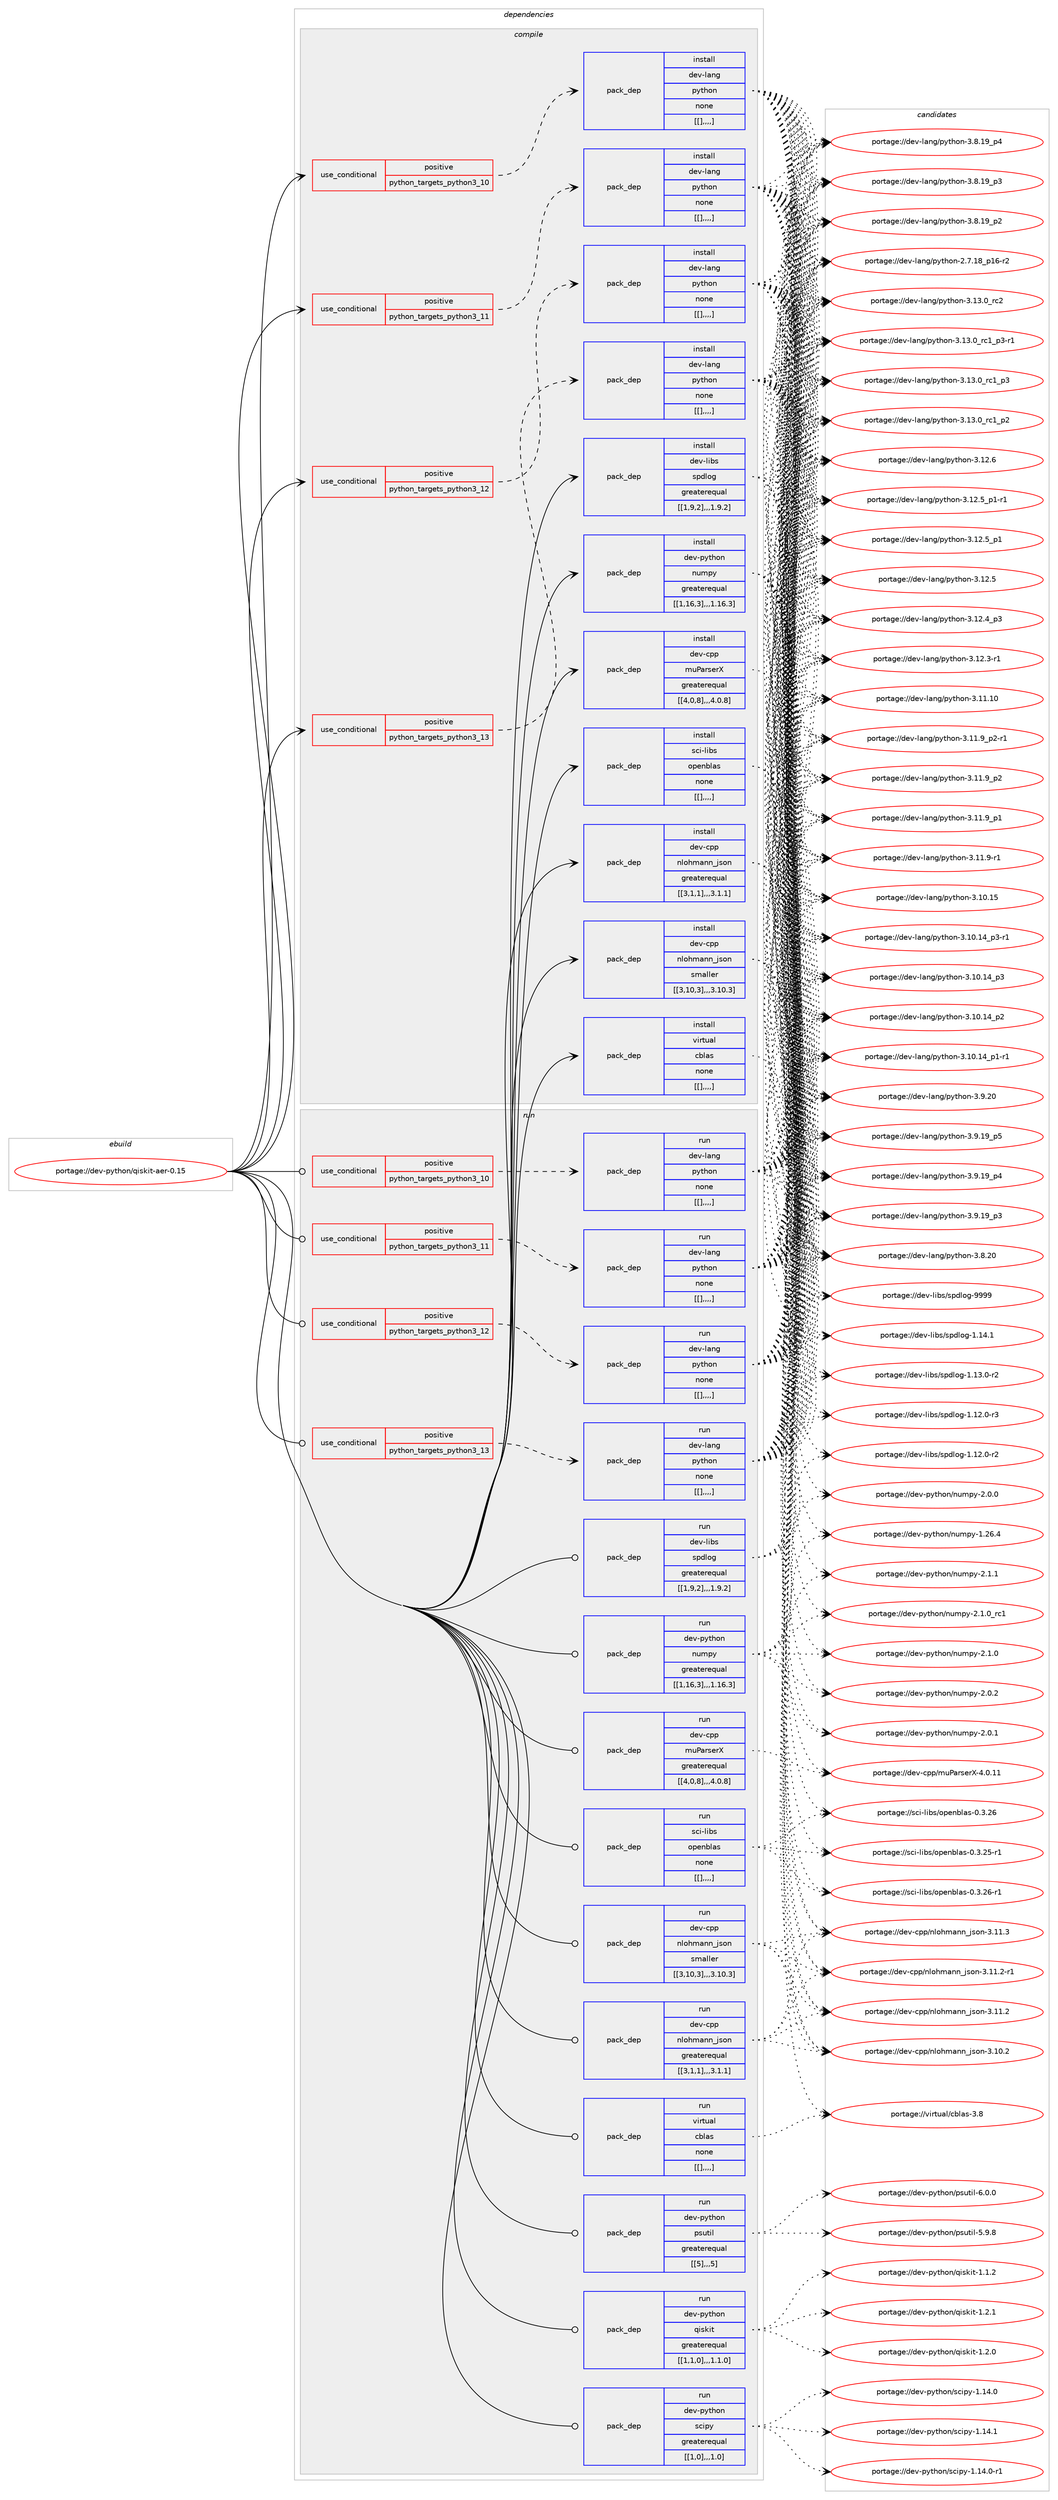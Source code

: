digraph prolog {

# *************
# Graph options
# *************

newrank=true;
concentrate=true;
compound=true;
graph [rankdir=LR,fontname=Helvetica,fontsize=10,ranksep=1.5];#, ranksep=2.5, nodesep=0.2];
edge  [arrowhead=vee];
node  [fontname=Helvetica,fontsize=10];

# **********
# The ebuild
# **********

subgraph cluster_leftcol {
color=gray;
label=<<i>ebuild</i>>;
id [label="portage://dev-python/qiskit-aer-0.15", color=red, width=4, href="../dev-python/qiskit-aer-0.15.svg"];
}

# ****************
# The dependencies
# ****************

subgraph cluster_midcol {
color=gray;
label=<<i>dependencies</i>>;
subgraph cluster_compile {
fillcolor="#eeeeee";
style=filled;
label=<<i>compile</i>>;
subgraph cond39722 {
dependency163302 [label=<<TABLE BORDER="0" CELLBORDER="1" CELLSPACING="0" CELLPADDING="4"><TR><TD ROWSPAN="3" CELLPADDING="10">use_conditional</TD></TR><TR><TD>positive</TD></TR><TR><TD>python_targets_python3_10</TD></TR></TABLE>>, shape=none, color=red];
subgraph pack122319 {
dependency163303 [label=<<TABLE BORDER="0" CELLBORDER="1" CELLSPACING="0" CELLPADDING="4" WIDTH="220"><TR><TD ROWSPAN="6" CELLPADDING="30">pack_dep</TD></TR><TR><TD WIDTH="110">install</TD></TR><TR><TD>dev-lang</TD></TR><TR><TD>python</TD></TR><TR><TD>none</TD></TR><TR><TD>[[],,,,]</TD></TR></TABLE>>, shape=none, color=blue];
}
dependency163302:e -> dependency163303:w [weight=20,style="dashed",arrowhead="vee"];
}
id:e -> dependency163302:w [weight=20,style="solid",arrowhead="vee"];
subgraph cond39723 {
dependency163304 [label=<<TABLE BORDER="0" CELLBORDER="1" CELLSPACING="0" CELLPADDING="4"><TR><TD ROWSPAN="3" CELLPADDING="10">use_conditional</TD></TR><TR><TD>positive</TD></TR><TR><TD>python_targets_python3_11</TD></TR></TABLE>>, shape=none, color=red];
subgraph pack122320 {
dependency163305 [label=<<TABLE BORDER="0" CELLBORDER="1" CELLSPACING="0" CELLPADDING="4" WIDTH="220"><TR><TD ROWSPAN="6" CELLPADDING="30">pack_dep</TD></TR><TR><TD WIDTH="110">install</TD></TR><TR><TD>dev-lang</TD></TR><TR><TD>python</TD></TR><TR><TD>none</TD></TR><TR><TD>[[],,,,]</TD></TR></TABLE>>, shape=none, color=blue];
}
dependency163304:e -> dependency163305:w [weight=20,style="dashed",arrowhead="vee"];
}
id:e -> dependency163304:w [weight=20,style="solid",arrowhead="vee"];
subgraph cond39724 {
dependency163306 [label=<<TABLE BORDER="0" CELLBORDER="1" CELLSPACING="0" CELLPADDING="4"><TR><TD ROWSPAN="3" CELLPADDING="10">use_conditional</TD></TR><TR><TD>positive</TD></TR><TR><TD>python_targets_python3_12</TD></TR></TABLE>>, shape=none, color=red];
subgraph pack122321 {
dependency163307 [label=<<TABLE BORDER="0" CELLBORDER="1" CELLSPACING="0" CELLPADDING="4" WIDTH="220"><TR><TD ROWSPAN="6" CELLPADDING="30">pack_dep</TD></TR><TR><TD WIDTH="110">install</TD></TR><TR><TD>dev-lang</TD></TR><TR><TD>python</TD></TR><TR><TD>none</TD></TR><TR><TD>[[],,,,]</TD></TR></TABLE>>, shape=none, color=blue];
}
dependency163306:e -> dependency163307:w [weight=20,style="dashed",arrowhead="vee"];
}
id:e -> dependency163306:w [weight=20,style="solid",arrowhead="vee"];
subgraph cond39725 {
dependency163308 [label=<<TABLE BORDER="0" CELLBORDER="1" CELLSPACING="0" CELLPADDING="4"><TR><TD ROWSPAN="3" CELLPADDING="10">use_conditional</TD></TR><TR><TD>positive</TD></TR><TR><TD>python_targets_python3_13</TD></TR></TABLE>>, shape=none, color=red];
subgraph pack122322 {
dependency163309 [label=<<TABLE BORDER="0" CELLBORDER="1" CELLSPACING="0" CELLPADDING="4" WIDTH="220"><TR><TD ROWSPAN="6" CELLPADDING="30">pack_dep</TD></TR><TR><TD WIDTH="110">install</TD></TR><TR><TD>dev-lang</TD></TR><TR><TD>python</TD></TR><TR><TD>none</TD></TR><TR><TD>[[],,,,]</TD></TR></TABLE>>, shape=none, color=blue];
}
dependency163308:e -> dependency163309:w [weight=20,style="dashed",arrowhead="vee"];
}
id:e -> dependency163308:w [weight=20,style="solid",arrowhead="vee"];
subgraph pack122323 {
dependency163310 [label=<<TABLE BORDER="0" CELLBORDER="1" CELLSPACING="0" CELLPADDING="4" WIDTH="220"><TR><TD ROWSPAN="6" CELLPADDING="30">pack_dep</TD></TR><TR><TD WIDTH="110">install</TD></TR><TR><TD>dev-cpp</TD></TR><TR><TD>muParserX</TD></TR><TR><TD>greaterequal</TD></TR><TR><TD>[[4,0,8],,,4.0.8]</TD></TR></TABLE>>, shape=none, color=blue];
}
id:e -> dependency163310:w [weight=20,style="solid",arrowhead="vee"];
subgraph pack122324 {
dependency163311 [label=<<TABLE BORDER="0" CELLBORDER="1" CELLSPACING="0" CELLPADDING="4" WIDTH="220"><TR><TD ROWSPAN="6" CELLPADDING="30">pack_dep</TD></TR><TR><TD WIDTH="110">install</TD></TR><TR><TD>dev-cpp</TD></TR><TR><TD>nlohmann_json</TD></TR><TR><TD>greaterequal</TD></TR><TR><TD>[[3,1,1],,,3.1.1]</TD></TR></TABLE>>, shape=none, color=blue];
}
id:e -> dependency163311:w [weight=20,style="solid",arrowhead="vee"];
subgraph pack122325 {
dependency163312 [label=<<TABLE BORDER="0" CELLBORDER="1" CELLSPACING="0" CELLPADDING="4" WIDTH="220"><TR><TD ROWSPAN="6" CELLPADDING="30">pack_dep</TD></TR><TR><TD WIDTH="110">install</TD></TR><TR><TD>dev-cpp</TD></TR><TR><TD>nlohmann_json</TD></TR><TR><TD>smaller</TD></TR><TR><TD>[[3,10,3],,,3.10.3]</TD></TR></TABLE>>, shape=none, color=blue];
}
id:e -> dependency163312:w [weight=20,style="solid",arrowhead="vee"];
subgraph pack122326 {
dependency163313 [label=<<TABLE BORDER="0" CELLBORDER="1" CELLSPACING="0" CELLPADDING="4" WIDTH="220"><TR><TD ROWSPAN="6" CELLPADDING="30">pack_dep</TD></TR><TR><TD WIDTH="110">install</TD></TR><TR><TD>dev-libs</TD></TR><TR><TD>spdlog</TD></TR><TR><TD>greaterequal</TD></TR><TR><TD>[[1,9,2],,,1.9.2]</TD></TR></TABLE>>, shape=none, color=blue];
}
id:e -> dependency163313:w [weight=20,style="solid",arrowhead="vee"];
subgraph pack122327 {
dependency163314 [label=<<TABLE BORDER="0" CELLBORDER="1" CELLSPACING="0" CELLPADDING="4" WIDTH="220"><TR><TD ROWSPAN="6" CELLPADDING="30">pack_dep</TD></TR><TR><TD WIDTH="110">install</TD></TR><TR><TD>dev-python</TD></TR><TR><TD>numpy</TD></TR><TR><TD>greaterequal</TD></TR><TR><TD>[[1,16,3],,,1.16.3]</TD></TR></TABLE>>, shape=none, color=blue];
}
id:e -> dependency163314:w [weight=20,style="solid",arrowhead="vee"];
subgraph pack122328 {
dependency163315 [label=<<TABLE BORDER="0" CELLBORDER="1" CELLSPACING="0" CELLPADDING="4" WIDTH="220"><TR><TD ROWSPAN="6" CELLPADDING="30">pack_dep</TD></TR><TR><TD WIDTH="110">install</TD></TR><TR><TD>sci-libs</TD></TR><TR><TD>openblas</TD></TR><TR><TD>none</TD></TR><TR><TD>[[],,,,]</TD></TR></TABLE>>, shape=none, color=blue];
}
id:e -> dependency163315:w [weight=20,style="solid",arrowhead="vee"];
subgraph pack122329 {
dependency163316 [label=<<TABLE BORDER="0" CELLBORDER="1" CELLSPACING="0" CELLPADDING="4" WIDTH="220"><TR><TD ROWSPAN="6" CELLPADDING="30">pack_dep</TD></TR><TR><TD WIDTH="110">install</TD></TR><TR><TD>virtual</TD></TR><TR><TD>cblas</TD></TR><TR><TD>none</TD></TR><TR><TD>[[],,,,]</TD></TR></TABLE>>, shape=none, color=blue];
}
id:e -> dependency163316:w [weight=20,style="solid",arrowhead="vee"];
}
subgraph cluster_compileandrun {
fillcolor="#eeeeee";
style=filled;
label=<<i>compile and run</i>>;
}
subgraph cluster_run {
fillcolor="#eeeeee";
style=filled;
label=<<i>run</i>>;
subgraph cond39726 {
dependency163317 [label=<<TABLE BORDER="0" CELLBORDER="1" CELLSPACING="0" CELLPADDING="4"><TR><TD ROWSPAN="3" CELLPADDING="10">use_conditional</TD></TR><TR><TD>positive</TD></TR><TR><TD>python_targets_python3_10</TD></TR></TABLE>>, shape=none, color=red];
subgraph pack122330 {
dependency163318 [label=<<TABLE BORDER="0" CELLBORDER="1" CELLSPACING="0" CELLPADDING="4" WIDTH="220"><TR><TD ROWSPAN="6" CELLPADDING="30">pack_dep</TD></TR><TR><TD WIDTH="110">run</TD></TR><TR><TD>dev-lang</TD></TR><TR><TD>python</TD></TR><TR><TD>none</TD></TR><TR><TD>[[],,,,]</TD></TR></TABLE>>, shape=none, color=blue];
}
dependency163317:e -> dependency163318:w [weight=20,style="dashed",arrowhead="vee"];
}
id:e -> dependency163317:w [weight=20,style="solid",arrowhead="odot"];
subgraph cond39727 {
dependency163319 [label=<<TABLE BORDER="0" CELLBORDER="1" CELLSPACING="0" CELLPADDING="4"><TR><TD ROWSPAN="3" CELLPADDING="10">use_conditional</TD></TR><TR><TD>positive</TD></TR><TR><TD>python_targets_python3_11</TD></TR></TABLE>>, shape=none, color=red];
subgraph pack122331 {
dependency163320 [label=<<TABLE BORDER="0" CELLBORDER="1" CELLSPACING="0" CELLPADDING="4" WIDTH="220"><TR><TD ROWSPAN="6" CELLPADDING="30">pack_dep</TD></TR><TR><TD WIDTH="110">run</TD></TR><TR><TD>dev-lang</TD></TR><TR><TD>python</TD></TR><TR><TD>none</TD></TR><TR><TD>[[],,,,]</TD></TR></TABLE>>, shape=none, color=blue];
}
dependency163319:e -> dependency163320:w [weight=20,style="dashed",arrowhead="vee"];
}
id:e -> dependency163319:w [weight=20,style="solid",arrowhead="odot"];
subgraph cond39728 {
dependency163321 [label=<<TABLE BORDER="0" CELLBORDER="1" CELLSPACING="0" CELLPADDING="4"><TR><TD ROWSPAN="3" CELLPADDING="10">use_conditional</TD></TR><TR><TD>positive</TD></TR><TR><TD>python_targets_python3_12</TD></TR></TABLE>>, shape=none, color=red];
subgraph pack122332 {
dependency163322 [label=<<TABLE BORDER="0" CELLBORDER="1" CELLSPACING="0" CELLPADDING="4" WIDTH="220"><TR><TD ROWSPAN="6" CELLPADDING="30">pack_dep</TD></TR><TR><TD WIDTH="110">run</TD></TR><TR><TD>dev-lang</TD></TR><TR><TD>python</TD></TR><TR><TD>none</TD></TR><TR><TD>[[],,,,]</TD></TR></TABLE>>, shape=none, color=blue];
}
dependency163321:e -> dependency163322:w [weight=20,style="dashed",arrowhead="vee"];
}
id:e -> dependency163321:w [weight=20,style="solid",arrowhead="odot"];
subgraph cond39729 {
dependency163323 [label=<<TABLE BORDER="0" CELLBORDER="1" CELLSPACING="0" CELLPADDING="4"><TR><TD ROWSPAN="3" CELLPADDING="10">use_conditional</TD></TR><TR><TD>positive</TD></TR><TR><TD>python_targets_python3_13</TD></TR></TABLE>>, shape=none, color=red];
subgraph pack122333 {
dependency163324 [label=<<TABLE BORDER="0" CELLBORDER="1" CELLSPACING="0" CELLPADDING="4" WIDTH="220"><TR><TD ROWSPAN="6" CELLPADDING="30">pack_dep</TD></TR><TR><TD WIDTH="110">run</TD></TR><TR><TD>dev-lang</TD></TR><TR><TD>python</TD></TR><TR><TD>none</TD></TR><TR><TD>[[],,,,]</TD></TR></TABLE>>, shape=none, color=blue];
}
dependency163323:e -> dependency163324:w [weight=20,style="dashed",arrowhead="vee"];
}
id:e -> dependency163323:w [weight=20,style="solid",arrowhead="odot"];
subgraph pack122334 {
dependency163325 [label=<<TABLE BORDER="0" CELLBORDER="1" CELLSPACING="0" CELLPADDING="4" WIDTH="220"><TR><TD ROWSPAN="6" CELLPADDING="30">pack_dep</TD></TR><TR><TD WIDTH="110">run</TD></TR><TR><TD>dev-cpp</TD></TR><TR><TD>muParserX</TD></TR><TR><TD>greaterequal</TD></TR><TR><TD>[[4,0,8],,,4.0.8]</TD></TR></TABLE>>, shape=none, color=blue];
}
id:e -> dependency163325:w [weight=20,style="solid",arrowhead="odot"];
subgraph pack122335 {
dependency163326 [label=<<TABLE BORDER="0" CELLBORDER="1" CELLSPACING="0" CELLPADDING="4" WIDTH="220"><TR><TD ROWSPAN="6" CELLPADDING="30">pack_dep</TD></TR><TR><TD WIDTH="110">run</TD></TR><TR><TD>dev-cpp</TD></TR><TR><TD>nlohmann_json</TD></TR><TR><TD>greaterequal</TD></TR><TR><TD>[[3,1,1],,,3.1.1]</TD></TR></TABLE>>, shape=none, color=blue];
}
id:e -> dependency163326:w [weight=20,style="solid",arrowhead="odot"];
subgraph pack122336 {
dependency163327 [label=<<TABLE BORDER="0" CELLBORDER="1" CELLSPACING="0" CELLPADDING="4" WIDTH="220"><TR><TD ROWSPAN="6" CELLPADDING="30">pack_dep</TD></TR><TR><TD WIDTH="110">run</TD></TR><TR><TD>dev-cpp</TD></TR><TR><TD>nlohmann_json</TD></TR><TR><TD>smaller</TD></TR><TR><TD>[[3,10,3],,,3.10.3]</TD></TR></TABLE>>, shape=none, color=blue];
}
id:e -> dependency163327:w [weight=20,style="solid",arrowhead="odot"];
subgraph pack122337 {
dependency163328 [label=<<TABLE BORDER="0" CELLBORDER="1" CELLSPACING="0" CELLPADDING="4" WIDTH="220"><TR><TD ROWSPAN="6" CELLPADDING="30">pack_dep</TD></TR><TR><TD WIDTH="110">run</TD></TR><TR><TD>dev-libs</TD></TR><TR><TD>spdlog</TD></TR><TR><TD>greaterequal</TD></TR><TR><TD>[[1,9,2],,,1.9.2]</TD></TR></TABLE>>, shape=none, color=blue];
}
id:e -> dependency163328:w [weight=20,style="solid",arrowhead="odot"];
subgraph pack122338 {
dependency163329 [label=<<TABLE BORDER="0" CELLBORDER="1" CELLSPACING="0" CELLPADDING="4" WIDTH="220"><TR><TD ROWSPAN="6" CELLPADDING="30">pack_dep</TD></TR><TR><TD WIDTH="110">run</TD></TR><TR><TD>dev-python</TD></TR><TR><TD>numpy</TD></TR><TR><TD>greaterequal</TD></TR><TR><TD>[[1,16,3],,,1.16.3]</TD></TR></TABLE>>, shape=none, color=blue];
}
id:e -> dependency163329:w [weight=20,style="solid",arrowhead="odot"];
subgraph pack122339 {
dependency163330 [label=<<TABLE BORDER="0" CELLBORDER="1" CELLSPACING="0" CELLPADDING="4" WIDTH="220"><TR><TD ROWSPAN="6" CELLPADDING="30">pack_dep</TD></TR><TR><TD WIDTH="110">run</TD></TR><TR><TD>dev-python</TD></TR><TR><TD>psutil</TD></TR><TR><TD>greaterequal</TD></TR><TR><TD>[[5],,,5]</TD></TR></TABLE>>, shape=none, color=blue];
}
id:e -> dependency163330:w [weight=20,style="solid",arrowhead="odot"];
subgraph pack122340 {
dependency163331 [label=<<TABLE BORDER="0" CELLBORDER="1" CELLSPACING="0" CELLPADDING="4" WIDTH="220"><TR><TD ROWSPAN="6" CELLPADDING="30">pack_dep</TD></TR><TR><TD WIDTH="110">run</TD></TR><TR><TD>dev-python</TD></TR><TR><TD>qiskit</TD></TR><TR><TD>greaterequal</TD></TR><TR><TD>[[1,1,0],,,1.1.0]</TD></TR></TABLE>>, shape=none, color=blue];
}
id:e -> dependency163331:w [weight=20,style="solid",arrowhead="odot"];
subgraph pack122341 {
dependency163332 [label=<<TABLE BORDER="0" CELLBORDER="1" CELLSPACING="0" CELLPADDING="4" WIDTH="220"><TR><TD ROWSPAN="6" CELLPADDING="30">pack_dep</TD></TR><TR><TD WIDTH="110">run</TD></TR><TR><TD>dev-python</TD></TR><TR><TD>scipy</TD></TR><TR><TD>greaterequal</TD></TR><TR><TD>[[1,0],,,1.0]</TD></TR></TABLE>>, shape=none, color=blue];
}
id:e -> dependency163332:w [weight=20,style="solid",arrowhead="odot"];
subgraph pack122342 {
dependency163333 [label=<<TABLE BORDER="0" CELLBORDER="1" CELLSPACING="0" CELLPADDING="4" WIDTH="220"><TR><TD ROWSPAN="6" CELLPADDING="30">pack_dep</TD></TR><TR><TD WIDTH="110">run</TD></TR><TR><TD>sci-libs</TD></TR><TR><TD>openblas</TD></TR><TR><TD>none</TD></TR><TR><TD>[[],,,,]</TD></TR></TABLE>>, shape=none, color=blue];
}
id:e -> dependency163333:w [weight=20,style="solid",arrowhead="odot"];
subgraph pack122343 {
dependency163334 [label=<<TABLE BORDER="0" CELLBORDER="1" CELLSPACING="0" CELLPADDING="4" WIDTH="220"><TR><TD ROWSPAN="6" CELLPADDING="30">pack_dep</TD></TR><TR><TD WIDTH="110">run</TD></TR><TR><TD>virtual</TD></TR><TR><TD>cblas</TD></TR><TR><TD>none</TD></TR><TR><TD>[[],,,,]</TD></TR></TABLE>>, shape=none, color=blue];
}
id:e -> dependency163334:w [weight=20,style="solid",arrowhead="odot"];
}
}

# **************
# The candidates
# **************

subgraph cluster_choices {
rank=same;
color=gray;
label=<<i>candidates</i>>;

subgraph choice122319 {
color=black;
nodesep=1;
choice10010111845108971101034711212111610411111045514649514648951149950 [label="portage://dev-lang/python-3.13.0_rc2", color=red, width=4,href="../dev-lang/python-3.13.0_rc2.svg"];
choice1001011184510897110103471121211161041111104551464951464895114994995112514511449 [label="portage://dev-lang/python-3.13.0_rc1_p3-r1", color=red, width=4,href="../dev-lang/python-3.13.0_rc1_p3-r1.svg"];
choice100101118451089711010347112121116104111110455146495146489511499499511251 [label="portage://dev-lang/python-3.13.0_rc1_p3", color=red, width=4,href="../dev-lang/python-3.13.0_rc1_p3.svg"];
choice100101118451089711010347112121116104111110455146495146489511499499511250 [label="portage://dev-lang/python-3.13.0_rc1_p2", color=red, width=4,href="../dev-lang/python-3.13.0_rc1_p2.svg"];
choice10010111845108971101034711212111610411111045514649504654 [label="portage://dev-lang/python-3.12.6", color=red, width=4,href="../dev-lang/python-3.12.6.svg"];
choice1001011184510897110103471121211161041111104551464950465395112494511449 [label="portage://dev-lang/python-3.12.5_p1-r1", color=red, width=4,href="../dev-lang/python-3.12.5_p1-r1.svg"];
choice100101118451089711010347112121116104111110455146495046539511249 [label="portage://dev-lang/python-3.12.5_p1", color=red, width=4,href="../dev-lang/python-3.12.5_p1.svg"];
choice10010111845108971101034711212111610411111045514649504653 [label="portage://dev-lang/python-3.12.5", color=red, width=4,href="../dev-lang/python-3.12.5.svg"];
choice100101118451089711010347112121116104111110455146495046529511251 [label="portage://dev-lang/python-3.12.4_p3", color=red, width=4,href="../dev-lang/python-3.12.4_p3.svg"];
choice100101118451089711010347112121116104111110455146495046514511449 [label="portage://dev-lang/python-3.12.3-r1", color=red, width=4,href="../dev-lang/python-3.12.3-r1.svg"];
choice1001011184510897110103471121211161041111104551464949464948 [label="portage://dev-lang/python-3.11.10", color=red, width=4,href="../dev-lang/python-3.11.10.svg"];
choice1001011184510897110103471121211161041111104551464949465795112504511449 [label="portage://dev-lang/python-3.11.9_p2-r1", color=red, width=4,href="../dev-lang/python-3.11.9_p2-r1.svg"];
choice100101118451089711010347112121116104111110455146494946579511250 [label="portage://dev-lang/python-3.11.9_p2", color=red, width=4,href="../dev-lang/python-3.11.9_p2.svg"];
choice100101118451089711010347112121116104111110455146494946579511249 [label="portage://dev-lang/python-3.11.9_p1", color=red, width=4,href="../dev-lang/python-3.11.9_p1.svg"];
choice100101118451089711010347112121116104111110455146494946574511449 [label="portage://dev-lang/python-3.11.9-r1", color=red, width=4,href="../dev-lang/python-3.11.9-r1.svg"];
choice1001011184510897110103471121211161041111104551464948464953 [label="portage://dev-lang/python-3.10.15", color=red, width=4,href="../dev-lang/python-3.10.15.svg"];
choice100101118451089711010347112121116104111110455146494846495295112514511449 [label="portage://dev-lang/python-3.10.14_p3-r1", color=red, width=4,href="../dev-lang/python-3.10.14_p3-r1.svg"];
choice10010111845108971101034711212111610411111045514649484649529511251 [label="portage://dev-lang/python-3.10.14_p3", color=red, width=4,href="../dev-lang/python-3.10.14_p3.svg"];
choice10010111845108971101034711212111610411111045514649484649529511250 [label="portage://dev-lang/python-3.10.14_p2", color=red, width=4,href="../dev-lang/python-3.10.14_p2.svg"];
choice100101118451089711010347112121116104111110455146494846495295112494511449 [label="portage://dev-lang/python-3.10.14_p1-r1", color=red, width=4,href="../dev-lang/python-3.10.14_p1-r1.svg"];
choice10010111845108971101034711212111610411111045514657465048 [label="portage://dev-lang/python-3.9.20", color=red, width=4,href="../dev-lang/python-3.9.20.svg"];
choice100101118451089711010347112121116104111110455146574649579511253 [label="portage://dev-lang/python-3.9.19_p5", color=red, width=4,href="../dev-lang/python-3.9.19_p5.svg"];
choice100101118451089711010347112121116104111110455146574649579511252 [label="portage://dev-lang/python-3.9.19_p4", color=red, width=4,href="../dev-lang/python-3.9.19_p4.svg"];
choice100101118451089711010347112121116104111110455146574649579511251 [label="portage://dev-lang/python-3.9.19_p3", color=red, width=4,href="../dev-lang/python-3.9.19_p3.svg"];
choice10010111845108971101034711212111610411111045514656465048 [label="portage://dev-lang/python-3.8.20", color=red, width=4,href="../dev-lang/python-3.8.20.svg"];
choice100101118451089711010347112121116104111110455146564649579511252 [label="portage://dev-lang/python-3.8.19_p4", color=red, width=4,href="../dev-lang/python-3.8.19_p4.svg"];
choice100101118451089711010347112121116104111110455146564649579511251 [label="portage://dev-lang/python-3.8.19_p3", color=red, width=4,href="../dev-lang/python-3.8.19_p3.svg"];
choice100101118451089711010347112121116104111110455146564649579511250 [label="portage://dev-lang/python-3.8.19_p2", color=red, width=4,href="../dev-lang/python-3.8.19_p2.svg"];
choice100101118451089711010347112121116104111110455046554649569511249544511450 [label="portage://dev-lang/python-2.7.18_p16-r2", color=red, width=4,href="../dev-lang/python-2.7.18_p16-r2.svg"];
dependency163303:e -> choice10010111845108971101034711212111610411111045514649514648951149950:w [style=dotted,weight="100"];
dependency163303:e -> choice1001011184510897110103471121211161041111104551464951464895114994995112514511449:w [style=dotted,weight="100"];
dependency163303:e -> choice100101118451089711010347112121116104111110455146495146489511499499511251:w [style=dotted,weight="100"];
dependency163303:e -> choice100101118451089711010347112121116104111110455146495146489511499499511250:w [style=dotted,weight="100"];
dependency163303:e -> choice10010111845108971101034711212111610411111045514649504654:w [style=dotted,weight="100"];
dependency163303:e -> choice1001011184510897110103471121211161041111104551464950465395112494511449:w [style=dotted,weight="100"];
dependency163303:e -> choice100101118451089711010347112121116104111110455146495046539511249:w [style=dotted,weight="100"];
dependency163303:e -> choice10010111845108971101034711212111610411111045514649504653:w [style=dotted,weight="100"];
dependency163303:e -> choice100101118451089711010347112121116104111110455146495046529511251:w [style=dotted,weight="100"];
dependency163303:e -> choice100101118451089711010347112121116104111110455146495046514511449:w [style=dotted,weight="100"];
dependency163303:e -> choice1001011184510897110103471121211161041111104551464949464948:w [style=dotted,weight="100"];
dependency163303:e -> choice1001011184510897110103471121211161041111104551464949465795112504511449:w [style=dotted,weight="100"];
dependency163303:e -> choice100101118451089711010347112121116104111110455146494946579511250:w [style=dotted,weight="100"];
dependency163303:e -> choice100101118451089711010347112121116104111110455146494946579511249:w [style=dotted,weight="100"];
dependency163303:e -> choice100101118451089711010347112121116104111110455146494946574511449:w [style=dotted,weight="100"];
dependency163303:e -> choice1001011184510897110103471121211161041111104551464948464953:w [style=dotted,weight="100"];
dependency163303:e -> choice100101118451089711010347112121116104111110455146494846495295112514511449:w [style=dotted,weight="100"];
dependency163303:e -> choice10010111845108971101034711212111610411111045514649484649529511251:w [style=dotted,weight="100"];
dependency163303:e -> choice10010111845108971101034711212111610411111045514649484649529511250:w [style=dotted,weight="100"];
dependency163303:e -> choice100101118451089711010347112121116104111110455146494846495295112494511449:w [style=dotted,weight="100"];
dependency163303:e -> choice10010111845108971101034711212111610411111045514657465048:w [style=dotted,weight="100"];
dependency163303:e -> choice100101118451089711010347112121116104111110455146574649579511253:w [style=dotted,weight="100"];
dependency163303:e -> choice100101118451089711010347112121116104111110455146574649579511252:w [style=dotted,weight="100"];
dependency163303:e -> choice100101118451089711010347112121116104111110455146574649579511251:w [style=dotted,weight="100"];
dependency163303:e -> choice10010111845108971101034711212111610411111045514656465048:w [style=dotted,weight="100"];
dependency163303:e -> choice100101118451089711010347112121116104111110455146564649579511252:w [style=dotted,weight="100"];
dependency163303:e -> choice100101118451089711010347112121116104111110455146564649579511251:w [style=dotted,weight="100"];
dependency163303:e -> choice100101118451089711010347112121116104111110455146564649579511250:w [style=dotted,weight="100"];
dependency163303:e -> choice100101118451089711010347112121116104111110455046554649569511249544511450:w [style=dotted,weight="100"];
}
subgraph choice122320 {
color=black;
nodesep=1;
choice10010111845108971101034711212111610411111045514649514648951149950 [label="portage://dev-lang/python-3.13.0_rc2", color=red, width=4,href="../dev-lang/python-3.13.0_rc2.svg"];
choice1001011184510897110103471121211161041111104551464951464895114994995112514511449 [label="portage://dev-lang/python-3.13.0_rc1_p3-r1", color=red, width=4,href="../dev-lang/python-3.13.0_rc1_p3-r1.svg"];
choice100101118451089711010347112121116104111110455146495146489511499499511251 [label="portage://dev-lang/python-3.13.0_rc1_p3", color=red, width=4,href="../dev-lang/python-3.13.0_rc1_p3.svg"];
choice100101118451089711010347112121116104111110455146495146489511499499511250 [label="portage://dev-lang/python-3.13.0_rc1_p2", color=red, width=4,href="../dev-lang/python-3.13.0_rc1_p2.svg"];
choice10010111845108971101034711212111610411111045514649504654 [label="portage://dev-lang/python-3.12.6", color=red, width=4,href="../dev-lang/python-3.12.6.svg"];
choice1001011184510897110103471121211161041111104551464950465395112494511449 [label="portage://dev-lang/python-3.12.5_p1-r1", color=red, width=4,href="../dev-lang/python-3.12.5_p1-r1.svg"];
choice100101118451089711010347112121116104111110455146495046539511249 [label="portage://dev-lang/python-3.12.5_p1", color=red, width=4,href="../dev-lang/python-3.12.5_p1.svg"];
choice10010111845108971101034711212111610411111045514649504653 [label="portage://dev-lang/python-3.12.5", color=red, width=4,href="../dev-lang/python-3.12.5.svg"];
choice100101118451089711010347112121116104111110455146495046529511251 [label="portage://dev-lang/python-3.12.4_p3", color=red, width=4,href="../dev-lang/python-3.12.4_p3.svg"];
choice100101118451089711010347112121116104111110455146495046514511449 [label="portage://dev-lang/python-3.12.3-r1", color=red, width=4,href="../dev-lang/python-3.12.3-r1.svg"];
choice1001011184510897110103471121211161041111104551464949464948 [label="portage://dev-lang/python-3.11.10", color=red, width=4,href="../dev-lang/python-3.11.10.svg"];
choice1001011184510897110103471121211161041111104551464949465795112504511449 [label="portage://dev-lang/python-3.11.9_p2-r1", color=red, width=4,href="../dev-lang/python-3.11.9_p2-r1.svg"];
choice100101118451089711010347112121116104111110455146494946579511250 [label="portage://dev-lang/python-3.11.9_p2", color=red, width=4,href="../dev-lang/python-3.11.9_p2.svg"];
choice100101118451089711010347112121116104111110455146494946579511249 [label="portage://dev-lang/python-3.11.9_p1", color=red, width=4,href="../dev-lang/python-3.11.9_p1.svg"];
choice100101118451089711010347112121116104111110455146494946574511449 [label="portage://dev-lang/python-3.11.9-r1", color=red, width=4,href="../dev-lang/python-3.11.9-r1.svg"];
choice1001011184510897110103471121211161041111104551464948464953 [label="portage://dev-lang/python-3.10.15", color=red, width=4,href="../dev-lang/python-3.10.15.svg"];
choice100101118451089711010347112121116104111110455146494846495295112514511449 [label="portage://dev-lang/python-3.10.14_p3-r1", color=red, width=4,href="../dev-lang/python-3.10.14_p3-r1.svg"];
choice10010111845108971101034711212111610411111045514649484649529511251 [label="portage://dev-lang/python-3.10.14_p3", color=red, width=4,href="../dev-lang/python-3.10.14_p3.svg"];
choice10010111845108971101034711212111610411111045514649484649529511250 [label="portage://dev-lang/python-3.10.14_p2", color=red, width=4,href="../dev-lang/python-3.10.14_p2.svg"];
choice100101118451089711010347112121116104111110455146494846495295112494511449 [label="portage://dev-lang/python-3.10.14_p1-r1", color=red, width=4,href="../dev-lang/python-3.10.14_p1-r1.svg"];
choice10010111845108971101034711212111610411111045514657465048 [label="portage://dev-lang/python-3.9.20", color=red, width=4,href="../dev-lang/python-3.9.20.svg"];
choice100101118451089711010347112121116104111110455146574649579511253 [label="portage://dev-lang/python-3.9.19_p5", color=red, width=4,href="../dev-lang/python-3.9.19_p5.svg"];
choice100101118451089711010347112121116104111110455146574649579511252 [label="portage://dev-lang/python-3.9.19_p4", color=red, width=4,href="../dev-lang/python-3.9.19_p4.svg"];
choice100101118451089711010347112121116104111110455146574649579511251 [label="portage://dev-lang/python-3.9.19_p3", color=red, width=4,href="../dev-lang/python-3.9.19_p3.svg"];
choice10010111845108971101034711212111610411111045514656465048 [label="portage://dev-lang/python-3.8.20", color=red, width=4,href="../dev-lang/python-3.8.20.svg"];
choice100101118451089711010347112121116104111110455146564649579511252 [label="portage://dev-lang/python-3.8.19_p4", color=red, width=4,href="../dev-lang/python-3.8.19_p4.svg"];
choice100101118451089711010347112121116104111110455146564649579511251 [label="portage://dev-lang/python-3.8.19_p3", color=red, width=4,href="../dev-lang/python-3.8.19_p3.svg"];
choice100101118451089711010347112121116104111110455146564649579511250 [label="portage://dev-lang/python-3.8.19_p2", color=red, width=4,href="../dev-lang/python-3.8.19_p2.svg"];
choice100101118451089711010347112121116104111110455046554649569511249544511450 [label="portage://dev-lang/python-2.7.18_p16-r2", color=red, width=4,href="../dev-lang/python-2.7.18_p16-r2.svg"];
dependency163305:e -> choice10010111845108971101034711212111610411111045514649514648951149950:w [style=dotted,weight="100"];
dependency163305:e -> choice1001011184510897110103471121211161041111104551464951464895114994995112514511449:w [style=dotted,weight="100"];
dependency163305:e -> choice100101118451089711010347112121116104111110455146495146489511499499511251:w [style=dotted,weight="100"];
dependency163305:e -> choice100101118451089711010347112121116104111110455146495146489511499499511250:w [style=dotted,weight="100"];
dependency163305:e -> choice10010111845108971101034711212111610411111045514649504654:w [style=dotted,weight="100"];
dependency163305:e -> choice1001011184510897110103471121211161041111104551464950465395112494511449:w [style=dotted,weight="100"];
dependency163305:e -> choice100101118451089711010347112121116104111110455146495046539511249:w [style=dotted,weight="100"];
dependency163305:e -> choice10010111845108971101034711212111610411111045514649504653:w [style=dotted,weight="100"];
dependency163305:e -> choice100101118451089711010347112121116104111110455146495046529511251:w [style=dotted,weight="100"];
dependency163305:e -> choice100101118451089711010347112121116104111110455146495046514511449:w [style=dotted,weight="100"];
dependency163305:e -> choice1001011184510897110103471121211161041111104551464949464948:w [style=dotted,weight="100"];
dependency163305:e -> choice1001011184510897110103471121211161041111104551464949465795112504511449:w [style=dotted,weight="100"];
dependency163305:e -> choice100101118451089711010347112121116104111110455146494946579511250:w [style=dotted,weight="100"];
dependency163305:e -> choice100101118451089711010347112121116104111110455146494946579511249:w [style=dotted,weight="100"];
dependency163305:e -> choice100101118451089711010347112121116104111110455146494946574511449:w [style=dotted,weight="100"];
dependency163305:e -> choice1001011184510897110103471121211161041111104551464948464953:w [style=dotted,weight="100"];
dependency163305:e -> choice100101118451089711010347112121116104111110455146494846495295112514511449:w [style=dotted,weight="100"];
dependency163305:e -> choice10010111845108971101034711212111610411111045514649484649529511251:w [style=dotted,weight="100"];
dependency163305:e -> choice10010111845108971101034711212111610411111045514649484649529511250:w [style=dotted,weight="100"];
dependency163305:e -> choice100101118451089711010347112121116104111110455146494846495295112494511449:w [style=dotted,weight="100"];
dependency163305:e -> choice10010111845108971101034711212111610411111045514657465048:w [style=dotted,weight="100"];
dependency163305:e -> choice100101118451089711010347112121116104111110455146574649579511253:w [style=dotted,weight="100"];
dependency163305:e -> choice100101118451089711010347112121116104111110455146574649579511252:w [style=dotted,weight="100"];
dependency163305:e -> choice100101118451089711010347112121116104111110455146574649579511251:w [style=dotted,weight="100"];
dependency163305:e -> choice10010111845108971101034711212111610411111045514656465048:w [style=dotted,weight="100"];
dependency163305:e -> choice100101118451089711010347112121116104111110455146564649579511252:w [style=dotted,weight="100"];
dependency163305:e -> choice100101118451089711010347112121116104111110455146564649579511251:w [style=dotted,weight="100"];
dependency163305:e -> choice100101118451089711010347112121116104111110455146564649579511250:w [style=dotted,weight="100"];
dependency163305:e -> choice100101118451089711010347112121116104111110455046554649569511249544511450:w [style=dotted,weight="100"];
}
subgraph choice122321 {
color=black;
nodesep=1;
choice10010111845108971101034711212111610411111045514649514648951149950 [label="portage://dev-lang/python-3.13.0_rc2", color=red, width=4,href="../dev-lang/python-3.13.0_rc2.svg"];
choice1001011184510897110103471121211161041111104551464951464895114994995112514511449 [label="portage://dev-lang/python-3.13.0_rc1_p3-r1", color=red, width=4,href="../dev-lang/python-3.13.0_rc1_p3-r1.svg"];
choice100101118451089711010347112121116104111110455146495146489511499499511251 [label="portage://dev-lang/python-3.13.0_rc1_p3", color=red, width=4,href="../dev-lang/python-3.13.0_rc1_p3.svg"];
choice100101118451089711010347112121116104111110455146495146489511499499511250 [label="portage://dev-lang/python-3.13.0_rc1_p2", color=red, width=4,href="../dev-lang/python-3.13.0_rc1_p2.svg"];
choice10010111845108971101034711212111610411111045514649504654 [label="portage://dev-lang/python-3.12.6", color=red, width=4,href="../dev-lang/python-3.12.6.svg"];
choice1001011184510897110103471121211161041111104551464950465395112494511449 [label="portage://dev-lang/python-3.12.5_p1-r1", color=red, width=4,href="../dev-lang/python-3.12.5_p1-r1.svg"];
choice100101118451089711010347112121116104111110455146495046539511249 [label="portage://dev-lang/python-3.12.5_p1", color=red, width=4,href="../dev-lang/python-3.12.5_p1.svg"];
choice10010111845108971101034711212111610411111045514649504653 [label="portage://dev-lang/python-3.12.5", color=red, width=4,href="../dev-lang/python-3.12.5.svg"];
choice100101118451089711010347112121116104111110455146495046529511251 [label="portage://dev-lang/python-3.12.4_p3", color=red, width=4,href="../dev-lang/python-3.12.4_p3.svg"];
choice100101118451089711010347112121116104111110455146495046514511449 [label="portage://dev-lang/python-3.12.3-r1", color=red, width=4,href="../dev-lang/python-3.12.3-r1.svg"];
choice1001011184510897110103471121211161041111104551464949464948 [label="portage://dev-lang/python-3.11.10", color=red, width=4,href="../dev-lang/python-3.11.10.svg"];
choice1001011184510897110103471121211161041111104551464949465795112504511449 [label="portage://dev-lang/python-3.11.9_p2-r1", color=red, width=4,href="../dev-lang/python-3.11.9_p2-r1.svg"];
choice100101118451089711010347112121116104111110455146494946579511250 [label="portage://dev-lang/python-3.11.9_p2", color=red, width=4,href="../dev-lang/python-3.11.9_p2.svg"];
choice100101118451089711010347112121116104111110455146494946579511249 [label="portage://dev-lang/python-3.11.9_p1", color=red, width=4,href="../dev-lang/python-3.11.9_p1.svg"];
choice100101118451089711010347112121116104111110455146494946574511449 [label="portage://dev-lang/python-3.11.9-r1", color=red, width=4,href="../dev-lang/python-3.11.9-r1.svg"];
choice1001011184510897110103471121211161041111104551464948464953 [label="portage://dev-lang/python-3.10.15", color=red, width=4,href="../dev-lang/python-3.10.15.svg"];
choice100101118451089711010347112121116104111110455146494846495295112514511449 [label="portage://dev-lang/python-3.10.14_p3-r1", color=red, width=4,href="../dev-lang/python-3.10.14_p3-r1.svg"];
choice10010111845108971101034711212111610411111045514649484649529511251 [label="portage://dev-lang/python-3.10.14_p3", color=red, width=4,href="../dev-lang/python-3.10.14_p3.svg"];
choice10010111845108971101034711212111610411111045514649484649529511250 [label="portage://dev-lang/python-3.10.14_p2", color=red, width=4,href="../dev-lang/python-3.10.14_p2.svg"];
choice100101118451089711010347112121116104111110455146494846495295112494511449 [label="portage://dev-lang/python-3.10.14_p1-r1", color=red, width=4,href="../dev-lang/python-3.10.14_p1-r1.svg"];
choice10010111845108971101034711212111610411111045514657465048 [label="portage://dev-lang/python-3.9.20", color=red, width=4,href="../dev-lang/python-3.9.20.svg"];
choice100101118451089711010347112121116104111110455146574649579511253 [label="portage://dev-lang/python-3.9.19_p5", color=red, width=4,href="../dev-lang/python-3.9.19_p5.svg"];
choice100101118451089711010347112121116104111110455146574649579511252 [label="portage://dev-lang/python-3.9.19_p4", color=red, width=4,href="../dev-lang/python-3.9.19_p4.svg"];
choice100101118451089711010347112121116104111110455146574649579511251 [label="portage://dev-lang/python-3.9.19_p3", color=red, width=4,href="../dev-lang/python-3.9.19_p3.svg"];
choice10010111845108971101034711212111610411111045514656465048 [label="portage://dev-lang/python-3.8.20", color=red, width=4,href="../dev-lang/python-3.8.20.svg"];
choice100101118451089711010347112121116104111110455146564649579511252 [label="portage://dev-lang/python-3.8.19_p4", color=red, width=4,href="../dev-lang/python-3.8.19_p4.svg"];
choice100101118451089711010347112121116104111110455146564649579511251 [label="portage://dev-lang/python-3.8.19_p3", color=red, width=4,href="../dev-lang/python-3.8.19_p3.svg"];
choice100101118451089711010347112121116104111110455146564649579511250 [label="portage://dev-lang/python-3.8.19_p2", color=red, width=4,href="../dev-lang/python-3.8.19_p2.svg"];
choice100101118451089711010347112121116104111110455046554649569511249544511450 [label="portage://dev-lang/python-2.7.18_p16-r2", color=red, width=4,href="../dev-lang/python-2.7.18_p16-r2.svg"];
dependency163307:e -> choice10010111845108971101034711212111610411111045514649514648951149950:w [style=dotted,weight="100"];
dependency163307:e -> choice1001011184510897110103471121211161041111104551464951464895114994995112514511449:w [style=dotted,weight="100"];
dependency163307:e -> choice100101118451089711010347112121116104111110455146495146489511499499511251:w [style=dotted,weight="100"];
dependency163307:e -> choice100101118451089711010347112121116104111110455146495146489511499499511250:w [style=dotted,weight="100"];
dependency163307:e -> choice10010111845108971101034711212111610411111045514649504654:w [style=dotted,weight="100"];
dependency163307:e -> choice1001011184510897110103471121211161041111104551464950465395112494511449:w [style=dotted,weight="100"];
dependency163307:e -> choice100101118451089711010347112121116104111110455146495046539511249:w [style=dotted,weight="100"];
dependency163307:e -> choice10010111845108971101034711212111610411111045514649504653:w [style=dotted,weight="100"];
dependency163307:e -> choice100101118451089711010347112121116104111110455146495046529511251:w [style=dotted,weight="100"];
dependency163307:e -> choice100101118451089711010347112121116104111110455146495046514511449:w [style=dotted,weight="100"];
dependency163307:e -> choice1001011184510897110103471121211161041111104551464949464948:w [style=dotted,weight="100"];
dependency163307:e -> choice1001011184510897110103471121211161041111104551464949465795112504511449:w [style=dotted,weight="100"];
dependency163307:e -> choice100101118451089711010347112121116104111110455146494946579511250:w [style=dotted,weight="100"];
dependency163307:e -> choice100101118451089711010347112121116104111110455146494946579511249:w [style=dotted,weight="100"];
dependency163307:e -> choice100101118451089711010347112121116104111110455146494946574511449:w [style=dotted,weight="100"];
dependency163307:e -> choice1001011184510897110103471121211161041111104551464948464953:w [style=dotted,weight="100"];
dependency163307:e -> choice100101118451089711010347112121116104111110455146494846495295112514511449:w [style=dotted,weight="100"];
dependency163307:e -> choice10010111845108971101034711212111610411111045514649484649529511251:w [style=dotted,weight="100"];
dependency163307:e -> choice10010111845108971101034711212111610411111045514649484649529511250:w [style=dotted,weight="100"];
dependency163307:e -> choice100101118451089711010347112121116104111110455146494846495295112494511449:w [style=dotted,weight="100"];
dependency163307:e -> choice10010111845108971101034711212111610411111045514657465048:w [style=dotted,weight="100"];
dependency163307:e -> choice100101118451089711010347112121116104111110455146574649579511253:w [style=dotted,weight="100"];
dependency163307:e -> choice100101118451089711010347112121116104111110455146574649579511252:w [style=dotted,weight="100"];
dependency163307:e -> choice100101118451089711010347112121116104111110455146574649579511251:w [style=dotted,weight="100"];
dependency163307:e -> choice10010111845108971101034711212111610411111045514656465048:w [style=dotted,weight="100"];
dependency163307:e -> choice100101118451089711010347112121116104111110455146564649579511252:w [style=dotted,weight="100"];
dependency163307:e -> choice100101118451089711010347112121116104111110455146564649579511251:w [style=dotted,weight="100"];
dependency163307:e -> choice100101118451089711010347112121116104111110455146564649579511250:w [style=dotted,weight="100"];
dependency163307:e -> choice100101118451089711010347112121116104111110455046554649569511249544511450:w [style=dotted,weight="100"];
}
subgraph choice122322 {
color=black;
nodesep=1;
choice10010111845108971101034711212111610411111045514649514648951149950 [label="portage://dev-lang/python-3.13.0_rc2", color=red, width=4,href="../dev-lang/python-3.13.0_rc2.svg"];
choice1001011184510897110103471121211161041111104551464951464895114994995112514511449 [label="portage://dev-lang/python-3.13.0_rc1_p3-r1", color=red, width=4,href="../dev-lang/python-3.13.0_rc1_p3-r1.svg"];
choice100101118451089711010347112121116104111110455146495146489511499499511251 [label="portage://dev-lang/python-3.13.0_rc1_p3", color=red, width=4,href="../dev-lang/python-3.13.0_rc1_p3.svg"];
choice100101118451089711010347112121116104111110455146495146489511499499511250 [label="portage://dev-lang/python-3.13.0_rc1_p2", color=red, width=4,href="../dev-lang/python-3.13.0_rc1_p2.svg"];
choice10010111845108971101034711212111610411111045514649504654 [label="portage://dev-lang/python-3.12.6", color=red, width=4,href="../dev-lang/python-3.12.6.svg"];
choice1001011184510897110103471121211161041111104551464950465395112494511449 [label="portage://dev-lang/python-3.12.5_p1-r1", color=red, width=4,href="../dev-lang/python-3.12.5_p1-r1.svg"];
choice100101118451089711010347112121116104111110455146495046539511249 [label="portage://dev-lang/python-3.12.5_p1", color=red, width=4,href="../dev-lang/python-3.12.5_p1.svg"];
choice10010111845108971101034711212111610411111045514649504653 [label="portage://dev-lang/python-3.12.5", color=red, width=4,href="../dev-lang/python-3.12.5.svg"];
choice100101118451089711010347112121116104111110455146495046529511251 [label="portage://dev-lang/python-3.12.4_p3", color=red, width=4,href="../dev-lang/python-3.12.4_p3.svg"];
choice100101118451089711010347112121116104111110455146495046514511449 [label="portage://dev-lang/python-3.12.3-r1", color=red, width=4,href="../dev-lang/python-3.12.3-r1.svg"];
choice1001011184510897110103471121211161041111104551464949464948 [label="portage://dev-lang/python-3.11.10", color=red, width=4,href="../dev-lang/python-3.11.10.svg"];
choice1001011184510897110103471121211161041111104551464949465795112504511449 [label="portage://dev-lang/python-3.11.9_p2-r1", color=red, width=4,href="../dev-lang/python-3.11.9_p2-r1.svg"];
choice100101118451089711010347112121116104111110455146494946579511250 [label="portage://dev-lang/python-3.11.9_p2", color=red, width=4,href="../dev-lang/python-3.11.9_p2.svg"];
choice100101118451089711010347112121116104111110455146494946579511249 [label="portage://dev-lang/python-3.11.9_p1", color=red, width=4,href="../dev-lang/python-3.11.9_p1.svg"];
choice100101118451089711010347112121116104111110455146494946574511449 [label="portage://dev-lang/python-3.11.9-r1", color=red, width=4,href="../dev-lang/python-3.11.9-r1.svg"];
choice1001011184510897110103471121211161041111104551464948464953 [label="portage://dev-lang/python-3.10.15", color=red, width=4,href="../dev-lang/python-3.10.15.svg"];
choice100101118451089711010347112121116104111110455146494846495295112514511449 [label="portage://dev-lang/python-3.10.14_p3-r1", color=red, width=4,href="../dev-lang/python-3.10.14_p3-r1.svg"];
choice10010111845108971101034711212111610411111045514649484649529511251 [label="portage://dev-lang/python-3.10.14_p3", color=red, width=4,href="../dev-lang/python-3.10.14_p3.svg"];
choice10010111845108971101034711212111610411111045514649484649529511250 [label="portage://dev-lang/python-3.10.14_p2", color=red, width=4,href="../dev-lang/python-3.10.14_p2.svg"];
choice100101118451089711010347112121116104111110455146494846495295112494511449 [label="portage://dev-lang/python-3.10.14_p1-r1", color=red, width=4,href="../dev-lang/python-3.10.14_p1-r1.svg"];
choice10010111845108971101034711212111610411111045514657465048 [label="portage://dev-lang/python-3.9.20", color=red, width=4,href="../dev-lang/python-3.9.20.svg"];
choice100101118451089711010347112121116104111110455146574649579511253 [label="portage://dev-lang/python-3.9.19_p5", color=red, width=4,href="../dev-lang/python-3.9.19_p5.svg"];
choice100101118451089711010347112121116104111110455146574649579511252 [label="portage://dev-lang/python-3.9.19_p4", color=red, width=4,href="../dev-lang/python-3.9.19_p4.svg"];
choice100101118451089711010347112121116104111110455146574649579511251 [label="portage://dev-lang/python-3.9.19_p3", color=red, width=4,href="../dev-lang/python-3.9.19_p3.svg"];
choice10010111845108971101034711212111610411111045514656465048 [label="portage://dev-lang/python-3.8.20", color=red, width=4,href="../dev-lang/python-3.8.20.svg"];
choice100101118451089711010347112121116104111110455146564649579511252 [label="portage://dev-lang/python-3.8.19_p4", color=red, width=4,href="../dev-lang/python-3.8.19_p4.svg"];
choice100101118451089711010347112121116104111110455146564649579511251 [label="portage://dev-lang/python-3.8.19_p3", color=red, width=4,href="../dev-lang/python-3.8.19_p3.svg"];
choice100101118451089711010347112121116104111110455146564649579511250 [label="portage://dev-lang/python-3.8.19_p2", color=red, width=4,href="../dev-lang/python-3.8.19_p2.svg"];
choice100101118451089711010347112121116104111110455046554649569511249544511450 [label="portage://dev-lang/python-2.7.18_p16-r2", color=red, width=4,href="../dev-lang/python-2.7.18_p16-r2.svg"];
dependency163309:e -> choice10010111845108971101034711212111610411111045514649514648951149950:w [style=dotted,weight="100"];
dependency163309:e -> choice1001011184510897110103471121211161041111104551464951464895114994995112514511449:w [style=dotted,weight="100"];
dependency163309:e -> choice100101118451089711010347112121116104111110455146495146489511499499511251:w [style=dotted,weight="100"];
dependency163309:e -> choice100101118451089711010347112121116104111110455146495146489511499499511250:w [style=dotted,weight="100"];
dependency163309:e -> choice10010111845108971101034711212111610411111045514649504654:w [style=dotted,weight="100"];
dependency163309:e -> choice1001011184510897110103471121211161041111104551464950465395112494511449:w [style=dotted,weight="100"];
dependency163309:e -> choice100101118451089711010347112121116104111110455146495046539511249:w [style=dotted,weight="100"];
dependency163309:e -> choice10010111845108971101034711212111610411111045514649504653:w [style=dotted,weight="100"];
dependency163309:e -> choice100101118451089711010347112121116104111110455146495046529511251:w [style=dotted,weight="100"];
dependency163309:e -> choice100101118451089711010347112121116104111110455146495046514511449:w [style=dotted,weight="100"];
dependency163309:e -> choice1001011184510897110103471121211161041111104551464949464948:w [style=dotted,weight="100"];
dependency163309:e -> choice1001011184510897110103471121211161041111104551464949465795112504511449:w [style=dotted,weight="100"];
dependency163309:e -> choice100101118451089711010347112121116104111110455146494946579511250:w [style=dotted,weight="100"];
dependency163309:e -> choice100101118451089711010347112121116104111110455146494946579511249:w [style=dotted,weight="100"];
dependency163309:e -> choice100101118451089711010347112121116104111110455146494946574511449:w [style=dotted,weight="100"];
dependency163309:e -> choice1001011184510897110103471121211161041111104551464948464953:w [style=dotted,weight="100"];
dependency163309:e -> choice100101118451089711010347112121116104111110455146494846495295112514511449:w [style=dotted,weight="100"];
dependency163309:e -> choice10010111845108971101034711212111610411111045514649484649529511251:w [style=dotted,weight="100"];
dependency163309:e -> choice10010111845108971101034711212111610411111045514649484649529511250:w [style=dotted,weight="100"];
dependency163309:e -> choice100101118451089711010347112121116104111110455146494846495295112494511449:w [style=dotted,weight="100"];
dependency163309:e -> choice10010111845108971101034711212111610411111045514657465048:w [style=dotted,weight="100"];
dependency163309:e -> choice100101118451089711010347112121116104111110455146574649579511253:w [style=dotted,weight="100"];
dependency163309:e -> choice100101118451089711010347112121116104111110455146574649579511252:w [style=dotted,weight="100"];
dependency163309:e -> choice100101118451089711010347112121116104111110455146574649579511251:w [style=dotted,weight="100"];
dependency163309:e -> choice10010111845108971101034711212111610411111045514656465048:w [style=dotted,weight="100"];
dependency163309:e -> choice100101118451089711010347112121116104111110455146564649579511252:w [style=dotted,weight="100"];
dependency163309:e -> choice100101118451089711010347112121116104111110455146564649579511251:w [style=dotted,weight="100"];
dependency163309:e -> choice100101118451089711010347112121116104111110455146564649579511250:w [style=dotted,weight="100"];
dependency163309:e -> choice100101118451089711010347112121116104111110455046554649569511249544511450:w [style=dotted,weight="100"];
}
subgraph choice122323 {
color=black;
nodesep=1;
choice10010111845991121124710911780971141151011148845524648464949 [label="portage://dev-cpp/muParserX-4.0.11", color=red, width=4,href="../dev-cpp/muParserX-4.0.11.svg"];
dependency163310:e -> choice10010111845991121124710911780971141151011148845524648464949:w [style=dotted,weight="100"];
}
subgraph choice122324 {
color=black;
nodesep=1;
choice100101118459911211247110108111104109971101109510611511111045514649494651 [label="portage://dev-cpp/nlohmann_json-3.11.3", color=red, width=4,href="../dev-cpp/nlohmann_json-3.11.3.svg"];
choice1001011184599112112471101081111041099711011095106115111110455146494946504511449 [label="portage://dev-cpp/nlohmann_json-3.11.2-r1", color=red, width=4,href="../dev-cpp/nlohmann_json-3.11.2-r1.svg"];
choice100101118459911211247110108111104109971101109510611511111045514649494650 [label="portage://dev-cpp/nlohmann_json-3.11.2", color=red, width=4,href="../dev-cpp/nlohmann_json-3.11.2.svg"];
choice100101118459911211247110108111104109971101109510611511111045514649484650 [label="portage://dev-cpp/nlohmann_json-3.10.2", color=red, width=4,href="../dev-cpp/nlohmann_json-3.10.2.svg"];
dependency163311:e -> choice100101118459911211247110108111104109971101109510611511111045514649494651:w [style=dotted,weight="100"];
dependency163311:e -> choice1001011184599112112471101081111041099711011095106115111110455146494946504511449:w [style=dotted,weight="100"];
dependency163311:e -> choice100101118459911211247110108111104109971101109510611511111045514649494650:w [style=dotted,weight="100"];
dependency163311:e -> choice100101118459911211247110108111104109971101109510611511111045514649484650:w [style=dotted,weight="100"];
}
subgraph choice122325 {
color=black;
nodesep=1;
choice100101118459911211247110108111104109971101109510611511111045514649494651 [label="portage://dev-cpp/nlohmann_json-3.11.3", color=red, width=4,href="../dev-cpp/nlohmann_json-3.11.3.svg"];
choice1001011184599112112471101081111041099711011095106115111110455146494946504511449 [label="portage://dev-cpp/nlohmann_json-3.11.2-r1", color=red, width=4,href="../dev-cpp/nlohmann_json-3.11.2-r1.svg"];
choice100101118459911211247110108111104109971101109510611511111045514649494650 [label="portage://dev-cpp/nlohmann_json-3.11.2", color=red, width=4,href="../dev-cpp/nlohmann_json-3.11.2.svg"];
choice100101118459911211247110108111104109971101109510611511111045514649484650 [label="portage://dev-cpp/nlohmann_json-3.10.2", color=red, width=4,href="../dev-cpp/nlohmann_json-3.10.2.svg"];
dependency163312:e -> choice100101118459911211247110108111104109971101109510611511111045514649494651:w [style=dotted,weight="100"];
dependency163312:e -> choice1001011184599112112471101081111041099711011095106115111110455146494946504511449:w [style=dotted,weight="100"];
dependency163312:e -> choice100101118459911211247110108111104109971101109510611511111045514649494650:w [style=dotted,weight="100"];
dependency163312:e -> choice100101118459911211247110108111104109971101109510611511111045514649484650:w [style=dotted,weight="100"];
}
subgraph choice122326 {
color=black;
nodesep=1;
choice1001011184510810598115471151121001081111034557575757 [label="portage://dev-libs/spdlog-9999", color=red, width=4,href="../dev-libs/spdlog-9999.svg"];
choice10010111845108105981154711511210010811110345494649524649 [label="portage://dev-libs/spdlog-1.14.1", color=red, width=4,href="../dev-libs/spdlog-1.14.1.svg"];
choice100101118451081059811547115112100108111103454946495146484511450 [label="portage://dev-libs/spdlog-1.13.0-r2", color=red, width=4,href="../dev-libs/spdlog-1.13.0-r2.svg"];
choice100101118451081059811547115112100108111103454946495046484511451 [label="portage://dev-libs/spdlog-1.12.0-r3", color=red, width=4,href="../dev-libs/spdlog-1.12.0-r3.svg"];
choice100101118451081059811547115112100108111103454946495046484511450 [label="portage://dev-libs/spdlog-1.12.0-r2", color=red, width=4,href="../dev-libs/spdlog-1.12.0-r2.svg"];
dependency163313:e -> choice1001011184510810598115471151121001081111034557575757:w [style=dotted,weight="100"];
dependency163313:e -> choice10010111845108105981154711511210010811110345494649524649:w [style=dotted,weight="100"];
dependency163313:e -> choice100101118451081059811547115112100108111103454946495146484511450:w [style=dotted,weight="100"];
dependency163313:e -> choice100101118451081059811547115112100108111103454946495046484511451:w [style=dotted,weight="100"];
dependency163313:e -> choice100101118451081059811547115112100108111103454946495046484511450:w [style=dotted,weight="100"];
}
subgraph choice122327 {
color=black;
nodesep=1;
choice1001011184511212111610411111047110117109112121455046494649 [label="portage://dev-python/numpy-2.1.1", color=red, width=4,href="../dev-python/numpy-2.1.1.svg"];
choice1001011184511212111610411111047110117109112121455046494648951149949 [label="portage://dev-python/numpy-2.1.0_rc1", color=red, width=4,href="../dev-python/numpy-2.1.0_rc1.svg"];
choice1001011184511212111610411111047110117109112121455046494648 [label="portage://dev-python/numpy-2.1.0", color=red, width=4,href="../dev-python/numpy-2.1.0.svg"];
choice1001011184511212111610411111047110117109112121455046484650 [label="portage://dev-python/numpy-2.0.2", color=red, width=4,href="../dev-python/numpy-2.0.2.svg"];
choice1001011184511212111610411111047110117109112121455046484649 [label="portage://dev-python/numpy-2.0.1", color=red, width=4,href="../dev-python/numpy-2.0.1.svg"];
choice1001011184511212111610411111047110117109112121455046484648 [label="portage://dev-python/numpy-2.0.0", color=red, width=4,href="../dev-python/numpy-2.0.0.svg"];
choice100101118451121211161041111104711011710911212145494650544652 [label="portage://dev-python/numpy-1.26.4", color=red, width=4,href="../dev-python/numpy-1.26.4.svg"];
dependency163314:e -> choice1001011184511212111610411111047110117109112121455046494649:w [style=dotted,weight="100"];
dependency163314:e -> choice1001011184511212111610411111047110117109112121455046494648951149949:w [style=dotted,weight="100"];
dependency163314:e -> choice1001011184511212111610411111047110117109112121455046494648:w [style=dotted,weight="100"];
dependency163314:e -> choice1001011184511212111610411111047110117109112121455046484650:w [style=dotted,weight="100"];
dependency163314:e -> choice1001011184511212111610411111047110117109112121455046484649:w [style=dotted,weight="100"];
dependency163314:e -> choice1001011184511212111610411111047110117109112121455046484648:w [style=dotted,weight="100"];
dependency163314:e -> choice100101118451121211161041111104711011710911212145494650544652:w [style=dotted,weight="100"];
}
subgraph choice122328 {
color=black;
nodesep=1;
choice115991054510810598115471111121011109810897115454846514650544511449 [label="portage://sci-libs/openblas-0.3.26-r1", color=red, width=4,href="../sci-libs/openblas-0.3.26-r1.svg"];
choice11599105451081059811547111112101110981089711545484651465054 [label="portage://sci-libs/openblas-0.3.26", color=red, width=4,href="../sci-libs/openblas-0.3.26.svg"];
choice115991054510810598115471111121011109810897115454846514650534511449 [label="portage://sci-libs/openblas-0.3.25-r1", color=red, width=4,href="../sci-libs/openblas-0.3.25-r1.svg"];
dependency163315:e -> choice115991054510810598115471111121011109810897115454846514650544511449:w [style=dotted,weight="100"];
dependency163315:e -> choice11599105451081059811547111112101110981089711545484651465054:w [style=dotted,weight="100"];
dependency163315:e -> choice115991054510810598115471111121011109810897115454846514650534511449:w [style=dotted,weight="100"];
}
subgraph choice122329 {
color=black;
nodesep=1;
choice118105114116117971084799981089711545514656 [label="portage://virtual/cblas-3.8", color=red, width=4,href="../virtual/cblas-3.8.svg"];
dependency163316:e -> choice118105114116117971084799981089711545514656:w [style=dotted,weight="100"];
}
subgraph choice122330 {
color=black;
nodesep=1;
choice10010111845108971101034711212111610411111045514649514648951149950 [label="portage://dev-lang/python-3.13.0_rc2", color=red, width=4,href="../dev-lang/python-3.13.0_rc2.svg"];
choice1001011184510897110103471121211161041111104551464951464895114994995112514511449 [label="portage://dev-lang/python-3.13.0_rc1_p3-r1", color=red, width=4,href="../dev-lang/python-3.13.0_rc1_p3-r1.svg"];
choice100101118451089711010347112121116104111110455146495146489511499499511251 [label="portage://dev-lang/python-3.13.0_rc1_p3", color=red, width=4,href="../dev-lang/python-3.13.0_rc1_p3.svg"];
choice100101118451089711010347112121116104111110455146495146489511499499511250 [label="portage://dev-lang/python-3.13.0_rc1_p2", color=red, width=4,href="../dev-lang/python-3.13.0_rc1_p2.svg"];
choice10010111845108971101034711212111610411111045514649504654 [label="portage://dev-lang/python-3.12.6", color=red, width=4,href="../dev-lang/python-3.12.6.svg"];
choice1001011184510897110103471121211161041111104551464950465395112494511449 [label="portage://dev-lang/python-3.12.5_p1-r1", color=red, width=4,href="../dev-lang/python-3.12.5_p1-r1.svg"];
choice100101118451089711010347112121116104111110455146495046539511249 [label="portage://dev-lang/python-3.12.5_p1", color=red, width=4,href="../dev-lang/python-3.12.5_p1.svg"];
choice10010111845108971101034711212111610411111045514649504653 [label="portage://dev-lang/python-3.12.5", color=red, width=4,href="../dev-lang/python-3.12.5.svg"];
choice100101118451089711010347112121116104111110455146495046529511251 [label="portage://dev-lang/python-3.12.4_p3", color=red, width=4,href="../dev-lang/python-3.12.4_p3.svg"];
choice100101118451089711010347112121116104111110455146495046514511449 [label="portage://dev-lang/python-3.12.3-r1", color=red, width=4,href="../dev-lang/python-3.12.3-r1.svg"];
choice1001011184510897110103471121211161041111104551464949464948 [label="portage://dev-lang/python-3.11.10", color=red, width=4,href="../dev-lang/python-3.11.10.svg"];
choice1001011184510897110103471121211161041111104551464949465795112504511449 [label="portage://dev-lang/python-3.11.9_p2-r1", color=red, width=4,href="../dev-lang/python-3.11.9_p2-r1.svg"];
choice100101118451089711010347112121116104111110455146494946579511250 [label="portage://dev-lang/python-3.11.9_p2", color=red, width=4,href="../dev-lang/python-3.11.9_p2.svg"];
choice100101118451089711010347112121116104111110455146494946579511249 [label="portage://dev-lang/python-3.11.9_p1", color=red, width=4,href="../dev-lang/python-3.11.9_p1.svg"];
choice100101118451089711010347112121116104111110455146494946574511449 [label="portage://dev-lang/python-3.11.9-r1", color=red, width=4,href="../dev-lang/python-3.11.9-r1.svg"];
choice1001011184510897110103471121211161041111104551464948464953 [label="portage://dev-lang/python-3.10.15", color=red, width=4,href="../dev-lang/python-3.10.15.svg"];
choice100101118451089711010347112121116104111110455146494846495295112514511449 [label="portage://dev-lang/python-3.10.14_p3-r1", color=red, width=4,href="../dev-lang/python-3.10.14_p3-r1.svg"];
choice10010111845108971101034711212111610411111045514649484649529511251 [label="portage://dev-lang/python-3.10.14_p3", color=red, width=4,href="../dev-lang/python-3.10.14_p3.svg"];
choice10010111845108971101034711212111610411111045514649484649529511250 [label="portage://dev-lang/python-3.10.14_p2", color=red, width=4,href="../dev-lang/python-3.10.14_p2.svg"];
choice100101118451089711010347112121116104111110455146494846495295112494511449 [label="portage://dev-lang/python-3.10.14_p1-r1", color=red, width=4,href="../dev-lang/python-3.10.14_p1-r1.svg"];
choice10010111845108971101034711212111610411111045514657465048 [label="portage://dev-lang/python-3.9.20", color=red, width=4,href="../dev-lang/python-3.9.20.svg"];
choice100101118451089711010347112121116104111110455146574649579511253 [label="portage://dev-lang/python-3.9.19_p5", color=red, width=4,href="../dev-lang/python-3.9.19_p5.svg"];
choice100101118451089711010347112121116104111110455146574649579511252 [label="portage://dev-lang/python-3.9.19_p4", color=red, width=4,href="../dev-lang/python-3.9.19_p4.svg"];
choice100101118451089711010347112121116104111110455146574649579511251 [label="portage://dev-lang/python-3.9.19_p3", color=red, width=4,href="../dev-lang/python-3.9.19_p3.svg"];
choice10010111845108971101034711212111610411111045514656465048 [label="portage://dev-lang/python-3.8.20", color=red, width=4,href="../dev-lang/python-3.8.20.svg"];
choice100101118451089711010347112121116104111110455146564649579511252 [label="portage://dev-lang/python-3.8.19_p4", color=red, width=4,href="../dev-lang/python-3.8.19_p4.svg"];
choice100101118451089711010347112121116104111110455146564649579511251 [label="portage://dev-lang/python-3.8.19_p3", color=red, width=4,href="../dev-lang/python-3.8.19_p3.svg"];
choice100101118451089711010347112121116104111110455146564649579511250 [label="portage://dev-lang/python-3.8.19_p2", color=red, width=4,href="../dev-lang/python-3.8.19_p2.svg"];
choice100101118451089711010347112121116104111110455046554649569511249544511450 [label="portage://dev-lang/python-2.7.18_p16-r2", color=red, width=4,href="../dev-lang/python-2.7.18_p16-r2.svg"];
dependency163318:e -> choice10010111845108971101034711212111610411111045514649514648951149950:w [style=dotted,weight="100"];
dependency163318:e -> choice1001011184510897110103471121211161041111104551464951464895114994995112514511449:w [style=dotted,weight="100"];
dependency163318:e -> choice100101118451089711010347112121116104111110455146495146489511499499511251:w [style=dotted,weight="100"];
dependency163318:e -> choice100101118451089711010347112121116104111110455146495146489511499499511250:w [style=dotted,weight="100"];
dependency163318:e -> choice10010111845108971101034711212111610411111045514649504654:w [style=dotted,weight="100"];
dependency163318:e -> choice1001011184510897110103471121211161041111104551464950465395112494511449:w [style=dotted,weight="100"];
dependency163318:e -> choice100101118451089711010347112121116104111110455146495046539511249:w [style=dotted,weight="100"];
dependency163318:e -> choice10010111845108971101034711212111610411111045514649504653:w [style=dotted,weight="100"];
dependency163318:e -> choice100101118451089711010347112121116104111110455146495046529511251:w [style=dotted,weight="100"];
dependency163318:e -> choice100101118451089711010347112121116104111110455146495046514511449:w [style=dotted,weight="100"];
dependency163318:e -> choice1001011184510897110103471121211161041111104551464949464948:w [style=dotted,weight="100"];
dependency163318:e -> choice1001011184510897110103471121211161041111104551464949465795112504511449:w [style=dotted,weight="100"];
dependency163318:e -> choice100101118451089711010347112121116104111110455146494946579511250:w [style=dotted,weight="100"];
dependency163318:e -> choice100101118451089711010347112121116104111110455146494946579511249:w [style=dotted,weight="100"];
dependency163318:e -> choice100101118451089711010347112121116104111110455146494946574511449:w [style=dotted,weight="100"];
dependency163318:e -> choice1001011184510897110103471121211161041111104551464948464953:w [style=dotted,weight="100"];
dependency163318:e -> choice100101118451089711010347112121116104111110455146494846495295112514511449:w [style=dotted,weight="100"];
dependency163318:e -> choice10010111845108971101034711212111610411111045514649484649529511251:w [style=dotted,weight="100"];
dependency163318:e -> choice10010111845108971101034711212111610411111045514649484649529511250:w [style=dotted,weight="100"];
dependency163318:e -> choice100101118451089711010347112121116104111110455146494846495295112494511449:w [style=dotted,weight="100"];
dependency163318:e -> choice10010111845108971101034711212111610411111045514657465048:w [style=dotted,weight="100"];
dependency163318:e -> choice100101118451089711010347112121116104111110455146574649579511253:w [style=dotted,weight="100"];
dependency163318:e -> choice100101118451089711010347112121116104111110455146574649579511252:w [style=dotted,weight="100"];
dependency163318:e -> choice100101118451089711010347112121116104111110455146574649579511251:w [style=dotted,weight="100"];
dependency163318:e -> choice10010111845108971101034711212111610411111045514656465048:w [style=dotted,weight="100"];
dependency163318:e -> choice100101118451089711010347112121116104111110455146564649579511252:w [style=dotted,weight="100"];
dependency163318:e -> choice100101118451089711010347112121116104111110455146564649579511251:w [style=dotted,weight="100"];
dependency163318:e -> choice100101118451089711010347112121116104111110455146564649579511250:w [style=dotted,weight="100"];
dependency163318:e -> choice100101118451089711010347112121116104111110455046554649569511249544511450:w [style=dotted,weight="100"];
}
subgraph choice122331 {
color=black;
nodesep=1;
choice10010111845108971101034711212111610411111045514649514648951149950 [label="portage://dev-lang/python-3.13.0_rc2", color=red, width=4,href="../dev-lang/python-3.13.0_rc2.svg"];
choice1001011184510897110103471121211161041111104551464951464895114994995112514511449 [label="portage://dev-lang/python-3.13.0_rc1_p3-r1", color=red, width=4,href="../dev-lang/python-3.13.0_rc1_p3-r1.svg"];
choice100101118451089711010347112121116104111110455146495146489511499499511251 [label="portage://dev-lang/python-3.13.0_rc1_p3", color=red, width=4,href="../dev-lang/python-3.13.0_rc1_p3.svg"];
choice100101118451089711010347112121116104111110455146495146489511499499511250 [label="portage://dev-lang/python-3.13.0_rc1_p2", color=red, width=4,href="../dev-lang/python-3.13.0_rc1_p2.svg"];
choice10010111845108971101034711212111610411111045514649504654 [label="portage://dev-lang/python-3.12.6", color=red, width=4,href="../dev-lang/python-3.12.6.svg"];
choice1001011184510897110103471121211161041111104551464950465395112494511449 [label="portage://dev-lang/python-3.12.5_p1-r1", color=red, width=4,href="../dev-lang/python-3.12.5_p1-r1.svg"];
choice100101118451089711010347112121116104111110455146495046539511249 [label="portage://dev-lang/python-3.12.5_p1", color=red, width=4,href="../dev-lang/python-3.12.5_p1.svg"];
choice10010111845108971101034711212111610411111045514649504653 [label="portage://dev-lang/python-3.12.5", color=red, width=4,href="../dev-lang/python-3.12.5.svg"];
choice100101118451089711010347112121116104111110455146495046529511251 [label="portage://dev-lang/python-3.12.4_p3", color=red, width=4,href="../dev-lang/python-3.12.4_p3.svg"];
choice100101118451089711010347112121116104111110455146495046514511449 [label="portage://dev-lang/python-3.12.3-r1", color=red, width=4,href="../dev-lang/python-3.12.3-r1.svg"];
choice1001011184510897110103471121211161041111104551464949464948 [label="portage://dev-lang/python-3.11.10", color=red, width=4,href="../dev-lang/python-3.11.10.svg"];
choice1001011184510897110103471121211161041111104551464949465795112504511449 [label="portage://dev-lang/python-3.11.9_p2-r1", color=red, width=4,href="../dev-lang/python-3.11.9_p2-r1.svg"];
choice100101118451089711010347112121116104111110455146494946579511250 [label="portage://dev-lang/python-3.11.9_p2", color=red, width=4,href="../dev-lang/python-3.11.9_p2.svg"];
choice100101118451089711010347112121116104111110455146494946579511249 [label="portage://dev-lang/python-3.11.9_p1", color=red, width=4,href="../dev-lang/python-3.11.9_p1.svg"];
choice100101118451089711010347112121116104111110455146494946574511449 [label="portage://dev-lang/python-3.11.9-r1", color=red, width=4,href="../dev-lang/python-3.11.9-r1.svg"];
choice1001011184510897110103471121211161041111104551464948464953 [label="portage://dev-lang/python-3.10.15", color=red, width=4,href="../dev-lang/python-3.10.15.svg"];
choice100101118451089711010347112121116104111110455146494846495295112514511449 [label="portage://dev-lang/python-3.10.14_p3-r1", color=red, width=4,href="../dev-lang/python-3.10.14_p3-r1.svg"];
choice10010111845108971101034711212111610411111045514649484649529511251 [label="portage://dev-lang/python-3.10.14_p3", color=red, width=4,href="../dev-lang/python-3.10.14_p3.svg"];
choice10010111845108971101034711212111610411111045514649484649529511250 [label="portage://dev-lang/python-3.10.14_p2", color=red, width=4,href="../dev-lang/python-3.10.14_p2.svg"];
choice100101118451089711010347112121116104111110455146494846495295112494511449 [label="portage://dev-lang/python-3.10.14_p1-r1", color=red, width=4,href="../dev-lang/python-3.10.14_p1-r1.svg"];
choice10010111845108971101034711212111610411111045514657465048 [label="portage://dev-lang/python-3.9.20", color=red, width=4,href="../dev-lang/python-3.9.20.svg"];
choice100101118451089711010347112121116104111110455146574649579511253 [label="portage://dev-lang/python-3.9.19_p5", color=red, width=4,href="../dev-lang/python-3.9.19_p5.svg"];
choice100101118451089711010347112121116104111110455146574649579511252 [label="portage://dev-lang/python-3.9.19_p4", color=red, width=4,href="../dev-lang/python-3.9.19_p4.svg"];
choice100101118451089711010347112121116104111110455146574649579511251 [label="portage://dev-lang/python-3.9.19_p3", color=red, width=4,href="../dev-lang/python-3.9.19_p3.svg"];
choice10010111845108971101034711212111610411111045514656465048 [label="portage://dev-lang/python-3.8.20", color=red, width=4,href="../dev-lang/python-3.8.20.svg"];
choice100101118451089711010347112121116104111110455146564649579511252 [label="portage://dev-lang/python-3.8.19_p4", color=red, width=4,href="../dev-lang/python-3.8.19_p4.svg"];
choice100101118451089711010347112121116104111110455146564649579511251 [label="portage://dev-lang/python-3.8.19_p3", color=red, width=4,href="../dev-lang/python-3.8.19_p3.svg"];
choice100101118451089711010347112121116104111110455146564649579511250 [label="portage://dev-lang/python-3.8.19_p2", color=red, width=4,href="../dev-lang/python-3.8.19_p2.svg"];
choice100101118451089711010347112121116104111110455046554649569511249544511450 [label="portage://dev-lang/python-2.7.18_p16-r2", color=red, width=4,href="../dev-lang/python-2.7.18_p16-r2.svg"];
dependency163320:e -> choice10010111845108971101034711212111610411111045514649514648951149950:w [style=dotted,weight="100"];
dependency163320:e -> choice1001011184510897110103471121211161041111104551464951464895114994995112514511449:w [style=dotted,weight="100"];
dependency163320:e -> choice100101118451089711010347112121116104111110455146495146489511499499511251:w [style=dotted,weight="100"];
dependency163320:e -> choice100101118451089711010347112121116104111110455146495146489511499499511250:w [style=dotted,weight="100"];
dependency163320:e -> choice10010111845108971101034711212111610411111045514649504654:w [style=dotted,weight="100"];
dependency163320:e -> choice1001011184510897110103471121211161041111104551464950465395112494511449:w [style=dotted,weight="100"];
dependency163320:e -> choice100101118451089711010347112121116104111110455146495046539511249:w [style=dotted,weight="100"];
dependency163320:e -> choice10010111845108971101034711212111610411111045514649504653:w [style=dotted,weight="100"];
dependency163320:e -> choice100101118451089711010347112121116104111110455146495046529511251:w [style=dotted,weight="100"];
dependency163320:e -> choice100101118451089711010347112121116104111110455146495046514511449:w [style=dotted,weight="100"];
dependency163320:e -> choice1001011184510897110103471121211161041111104551464949464948:w [style=dotted,weight="100"];
dependency163320:e -> choice1001011184510897110103471121211161041111104551464949465795112504511449:w [style=dotted,weight="100"];
dependency163320:e -> choice100101118451089711010347112121116104111110455146494946579511250:w [style=dotted,weight="100"];
dependency163320:e -> choice100101118451089711010347112121116104111110455146494946579511249:w [style=dotted,weight="100"];
dependency163320:e -> choice100101118451089711010347112121116104111110455146494946574511449:w [style=dotted,weight="100"];
dependency163320:e -> choice1001011184510897110103471121211161041111104551464948464953:w [style=dotted,weight="100"];
dependency163320:e -> choice100101118451089711010347112121116104111110455146494846495295112514511449:w [style=dotted,weight="100"];
dependency163320:e -> choice10010111845108971101034711212111610411111045514649484649529511251:w [style=dotted,weight="100"];
dependency163320:e -> choice10010111845108971101034711212111610411111045514649484649529511250:w [style=dotted,weight="100"];
dependency163320:e -> choice100101118451089711010347112121116104111110455146494846495295112494511449:w [style=dotted,weight="100"];
dependency163320:e -> choice10010111845108971101034711212111610411111045514657465048:w [style=dotted,weight="100"];
dependency163320:e -> choice100101118451089711010347112121116104111110455146574649579511253:w [style=dotted,weight="100"];
dependency163320:e -> choice100101118451089711010347112121116104111110455146574649579511252:w [style=dotted,weight="100"];
dependency163320:e -> choice100101118451089711010347112121116104111110455146574649579511251:w [style=dotted,weight="100"];
dependency163320:e -> choice10010111845108971101034711212111610411111045514656465048:w [style=dotted,weight="100"];
dependency163320:e -> choice100101118451089711010347112121116104111110455146564649579511252:w [style=dotted,weight="100"];
dependency163320:e -> choice100101118451089711010347112121116104111110455146564649579511251:w [style=dotted,weight="100"];
dependency163320:e -> choice100101118451089711010347112121116104111110455146564649579511250:w [style=dotted,weight="100"];
dependency163320:e -> choice100101118451089711010347112121116104111110455046554649569511249544511450:w [style=dotted,weight="100"];
}
subgraph choice122332 {
color=black;
nodesep=1;
choice10010111845108971101034711212111610411111045514649514648951149950 [label="portage://dev-lang/python-3.13.0_rc2", color=red, width=4,href="../dev-lang/python-3.13.0_rc2.svg"];
choice1001011184510897110103471121211161041111104551464951464895114994995112514511449 [label="portage://dev-lang/python-3.13.0_rc1_p3-r1", color=red, width=4,href="../dev-lang/python-3.13.0_rc1_p3-r1.svg"];
choice100101118451089711010347112121116104111110455146495146489511499499511251 [label="portage://dev-lang/python-3.13.0_rc1_p3", color=red, width=4,href="../dev-lang/python-3.13.0_rc1_p3.svg"];
choice100101118451089711010347112121116104111110455146495146489511499499511250 [label="portage://dev-lang/python-3.13.0_rc1_p2", color=red, width=4,href="../dev-lang/python-3.13.0_rc1_p2.svg"];
choice10010111845108971101034711212111610411111045514649504654 [label="portage://dev-lang/python-3.12.6", color=red, width=4,href="../dev-lang/python-3.12.6.svg"];
choice1001011184510897110103471121211161041111104551464950465395112494511449 [label="portage://dev-lang/python-3.12.5_p1-r1", color=red, width=4,href="../dev-lang/python-3.12.5_p1-r1.svg"];
choice100101118451089711010347112121116104111110455146495046539511249 [label="portage://dev-lang/python-3.12.5_p1", color=red, width=4,href="../dev-lang/python-3.12.5_p1.svg"];
choice10010111845108971101034711212111610411111045514649504653 [label="portage://dev-lang/python-3.12.5", color=red, width=4,href="../dev-lang/python-3.12.5.svg"];
choice100101118451089711010347112121116104111110455146495046529511251 [label="portage://dev-lang/python-3.12.4_p3", color=red, width=4,href="../dev-lang/python-3.12.4_p3.svg"];
choice100101118451089711010347112121116104111110455146495046514511449 [label="portage://dev-lang/python-3.12.3-r1", color=red, width=4,href="../dev-lang/python-3.12.3-r1.svg"];
choice1001011184510897110103471121211161041111104551464949464948 [label="portage://dev-lang/python-3.11.10", color=red, width=4,href="../dev-lang/python-3.11.10.svg"];
choice1001011184510897110103471121211161041111104551464949465795112504511449 [label="portage://dev-lang/python-3.11.9_p2-r1", color=red, width=4,href="../dev-lang/python-3.11.9_p2-r1.svg"];
choice100101118451089711010347112121116104111110455146494946579511250 [label="portage://dev-lang/python-3.11.9_p2", color=red, width=4,href="../dev-lang/python-3.11.9_p2.svg"];
choice100101118451089711010347112121116104111110455146494946579511249 [label="portage://dev-lang/python-3.11.9_p1", color=red, width=4,href="../dev-lang/python-3.11.9_p1.svg"];
choice100101118451089711010347112121116104111110455146494946574511449 [label="portage://dev-lang/python-3.11.9-r1", color=red, width=4,href="../dev-lang/python-3.11.9-r1.svg"];
choice1001011184510897110103471121211161041111104551464948464953 [label="portage://dev-lang/python-3.10.15", color=red, width=4,href="../dev-lang/python-3.10.15.svg"];
choice100101118451089711010347112121116104111110455146494846495295112514511449 [label="portage://dev-lang/python-3.10.14_p3-r1", color=red, width=4,href="../dev-lang/python-3.10.14_p3-r1.svg"];
choice10010111845108971101034711212111610411111045514649484649529511251 [label="portage://dev-lang/python-3.10.14_p3", color=red, width=4,href="../dev-lang/python-3.10.14_p3.svg"];
choice10010111845108971101034711212111610411111045514649484649529511250 [label="portage://dev-lang/python-3.10.14_p2", color=red, width=4,href="../dev-lang/python-3.10.14_p2.svg"];
choice100101118451089711010347112121116104111110455146494846495295112494511449 [label="portage://dev-lang/python-3.10.14_p1-r1", color=red, width=4,href="../dev-lang/python-3.10.14_p1-r1.svg"];
choice10010111845108971101034711212111610411111045514657465048 [label="portage://dev-lang/python-3.9.20", color=red, width=4,href="../dev-lang/python-3.9.20.svg"];
choice100101118451089711010347112121116104111110455146574649579511253 [label="portage://dev-lang/python-3.9.19_p5", color=red, width=4,href="../dev-lang/python-3.9.19_p5.svg"];
choice100101118451089711010347112121116104111110455146574649579511252 [label="portage://dev-lang/python-3.9.19_p4", color=red, width=4,href="../dev-lang/python-3.9.19_p4.svg"];
choice100101118451089711010347112121116104111110455146574649579511251 [label="portage://dev-lang/python-3.9.19_p3", color=red, width=4,href="../dev-lang/python-3.9.19_p3.svg"];
choice10010111845108971101034711212111610411111045514656465048 [label="portage://dev-lang/python-3.8.20", color=red, width=4,href="../dev-lang/python-3.8.20.svg"];
choice100101118451089711010347112121116104111110455146564649579511252 [label="portage://dev-lang/python-3.8.19_p4", color=red, width=4,href="../dev-lang/python-3.8.19_p4.svg"];
choice100101118451089711010347112121116104111110455146564649579511251 [label="portage://dev-lang/python-3.8.19_p3", color=red, width=4,href="../dev-lang/python-3.8.19_p3.svg"];
choice100101118451089711010347112121116104111110455146564649579511250 [label="portage://dev-lang/python-3.8.19_p2", color=red, width=4,href="../dev-lang/python-3.8.19_p2.svg"];
choice100101118451089711010347112121116104111110455046554649569511249544511450 [label="portage://dev-lang/python-2.7.18_p16-r2", color=red, width=4,href="../dev-lang/python-2.7.18_p16-r2.svg"];
dependency163322:e -> choice10010111845108971101034711212111610411111045514649514648951149950:w [style=dotted,weight="100"];
dependency163322:e -> choice1001011184510897110103471121211161041111104551464951464895114994995112514511449:w [style=dotted,weight="100"];
dependency163322:e -> choice100101118451089711010347112121116104111110455146495146489511499499511251:w [style=dotted,weight="100"];
dependency163322:e -> choice100101118451089711010347112121116104111110455146495146489511499499511250:w [style=dotted,weight="100"];
dependency163322:e -> choice10010111845108971101034711212111610411111045514649504654:w [style=dotted,weight="100"];
dependency163322:e -> choice1001011184510897110103471121211161041111104551464950465395112494511449:w [style=dotted,weight="100"];
dependency163322:e -> choice100101118451089711010347112121116104111110455146495046539511249:w [style=dotted,weight="100"];
dependency163322:e -> choice10010111845108971101034711212111610411111045514649504653:w [style=dotted,weight="100"];
dependency163322:e -> choice100101118451089711010347112121116104111110455146495046529511251:w [style=dotted,weight="100"];
dependency163322:e -> choice100101118451089711010347112121116104111110455146495046514511449:w [style=dotted,weight="100"];
dependency163322:e -> choice1001011184510897110103471121211161041111104551464949464948:w [style=dotted,weight="100"];
dependency163322:e -> choice1001011184510897110103471121211161041111104551464949465795112504511449:w [style=dotted,weight="100"];
dependency163322:e -> choice100101118451089711010347112121116104111110455146494946579511250:w [style=dotted,weight="100"];
dependency163322:e -> choice100101118451089711010347112121116104111110455146494946579511249:w [style=dotted,weight="100"];
dependency163322:e -> choice100101118451089711010347112121116104111110455146494946574511449:w [style=dotted,weight="100"];
dependency163322:e -> choice1001011184510897110103471121211161041111104551464948464953:w [style=dotted,weight="100"];
dependency163322:e -> choice100101118451089711010347112121116104111110455146494846495295112514511449:w [style=dotted,weight="100"];
dependency163322:e -> choice10010111845108971101034711212111610411111045514649484649529511251:w [style=dotted,weight="100"];
dependency163322:e -> choice10010111845108971101034711212111610411111045514649484649529511250:w [style=dotted,weight="100"];
dependency163322:e -> choice100101118451089711010347112121116104111110455146494846495295112494511449:w [style=dotted,weight="100"];
dependency163322:e -> choice10010111845108971101034711212111610411111045514657465048:w [style=dotted,weight="100"];
dependency163322:e -> choice100101118451089711010347112121116104111110455146574649579511253:w [style=dotted,weight="100"];
dependency163322:e -> choice100101118451089711010347112121116104111110455146574649579511252:w [style=dotted,weight="100"];
dependency163322:e -> choice100101118451089711010347112121116104111110455146574649579511251:w [style=dotted,weight="100"];
dependency163322:e -> choice10010111845108971101034711212111610411111045514656465048:w [style=dotted,weight="100"];
dependency163322:e -> choice100101118451089711010347112121116104111110455146564649579511252:w [style=dotted,weight="100"];
dependency163322:e -> choice100101118451089711010347112121116104111110455146564649579511251:w [style=dotted,weight="100"];
dependency163322:e -> choice100101118451089711010347112121116104111110455146564649579511250:w [style=dotted,weight="100"];
dependency163322:e -> choice100101118451089711010347112121116104111110455046554649569511249544511450:w [style=dotted,weight="100"];
}
subgraph choice122333 {
color=black;
nodesep=1;
choice10010111845108971101034711212111610411111045514649514648951149950 [label="portage://dev-lang/python-3.13.0_rc2", color=red, width=4,href="../dev-lang/python-3.13.0_rc2.svg"];
choice1001011184510897110103471121211161041111104551464951464895114994995112514511449 [label="portage://dev-lang/python-3.13.0_rc1_p3-r1", color=red, width=4,href="../dev-lang/python-3.13.0_rc1_p3-r1.svg"];
choice100101118451089711010347112121116104111110455146495146489511499499511251 [label="portage://dev-lang/python-3.13.0_rc1_p3", color=red, width=4,href="../dev-lang/python-3.13.0_rc1_p3.svg"];
choice100101118451089711010347112121116104111110455146495146489511499499511250 [label="portage://dev-lang/python-3.13.0_rc1_p2", color=red, width=4,href="../dev-lang/python-3.13.0_rc1_p2.svg"];
choice10010111845108971101034711212111610411111045514649504654 [label="portage://dev-lang/python-3.12.6", color=red, width=4,href="../dev-lang/python-3.12.6.svg"];
choice1001011184510897110103471121211161041111104551464950465395112494511449 [label="portage://dev-lang/python-3.12.5_p1-r1", color=red, width=4,href="../dev-lang/python-3.12.5_p1-r1.svg"];
choice100101118451089711010347112121116104111110455146495046539511249 [label="portage://dev-lang/python-3.12.5_p1", color=red, width=4,href="../dev-lang/python-3.12.5_p1.svg"];
choice10010111845108971101034711212111610411111045514649504653 [label="portage://dev-lang/python-3.12.5", color=red, width=4,href="../dev-lang/python-3.12.5.svg"];
choice100101118451089711010347112121116104111110455146495046529511251 [label="portage://dev-lang/python-3.12.4_p3", color=red, width=4,href="../dev-lang/python-3.12.4_p3.svg"];
choice100101118451089711010347112121116104111110455146495046514511449 [label="portage://dev-lang/python-3.12.3-r1", color=red, width=4,href="../dev-lang/python-3.12.3-r1.svg"];
choice1001011184510897110103471121211161041111104551464949464948 [label="portage://dev-lang/python-3.11.10", color=red, width=4,href="../dev-lang/python-3.11.10.svg"];
choice1001011184510897110103471121211161041111104551464949465795112504511449 [label="portage://dev-lang/python-3.11.9_p2-r1", color=red, width=4,href="../dev-lang/python-3.11.9_p2-r1.svg"];
choice100101118451089711010347112121116104111110455146494946579511250 [label="portage://dev-lang/python-3.11.9_p2", color=red, width=4,href="../dev-lang/python-3.11.9_p2.svg"];
choice100101118451089711010347112121116104111110455146494946579511249 [label="portage://dev-lang/python-3.11.9_p1", color=red, width=4,href="../dev-lang/python-3.11.9_p1.svg"];
choice100101118451089711010347112121116104111110455146494946574511449 [label="portage://dev-lang/python-3.11.9-r1", color=red, width=4,href="../dev-lang/python-3.11.9-r1.svg"];
choice1001011184510897110103471121211161041111104551464948464953 [label="portage://dev-lang/python-3.10.15", color=red, width=4,href="../dev-lang/python-3.10.15.svg"];
choice100101118451089711010347112121116104111110455146494846495295112514511449 [label="portage://dev-lang/python-3.10.14_p3-r1", color=red, width=4,href="../dev-lang/python-3.10.14_p3-r1.svg"];
choice10010111845108971101034711212111610411111045514649484649529511251 [label="portage://dev-lang/python-3.10.14_p3", color=red, width=4,href="../dev-lang/python-3.10.14_p3.svg"];
choice10010111845108971101034711212111610411111045514649484649529511250 [label="portage://dev-lang/python-3.10.14_p2", color=red, width=4,href="../dev-lang/python-3.10.14_p2.svg"];
choice100101118451089711010347112121116104111110455146494846495295112494511449 [label="portage://dev-lang/python-3.10.14_p1-r1", color=red, width=4,href="../dev-lang/python-3.10.14_p1-r1.svg"];
choice10010111845108971101034711212111610411111045514657465048 [label="portage://dev-lang/python-3.9.20", color=red, width=4,href="../dev-lang/python-3.9.20.svg"];
choice100101118451089711010347112121116104111110455146574649579511253 [label="portage://dev-lang/python-3.9.19_p5", color=red, width=4,href="../dev-lang/python-3.9.19_p5.svg"];
choice100101118451089711010347112121116104111110455146574649579511252 [label="portage://dev-lang/python-3.9.19_p4", color=red, width=4,href="../dev-lang/python-3.9.19_p4.svg"];
choice100101118451089711010347112121116104111110455146574649579511251 [label="portage://dev-lang/python-3.9.19_p3", color=red, width=4,href="../dev-lang/python-3.9.19_p3.svg"];
choice10010111845108971101034711212111610411111045514656465048 [label="portage://dev-lang/python-3.8.20", color=red, width=4,href="../dev-lang/python-3.8.20.svg"];
choice100101118451089711010347112121116104111110455146564649579511252 [label="portage://dev-lang/python-3.8.19_p4", color=red, width=4,href="../dev-lang/python-3.8.19_p4.svg"];
choice100101118451089711010347112121116104111110455146564649579511251 [label="portage://dev-lang/python-3.8.19_p3", color=red, width=4,href="../dev-lang/python-3.8.19_p3.svg"];
choice100101118451089711010347112121116104111110455146564649579511250 [label="portage://dev-lang/python-3.8.19_p2", color=red, width=4,href="../dev-lang/python-3.8.19_p2.svg"];
choice100101118451089711010347112121116104111110455046554649569511249544511450 [label="portage://dev-lang/python-2.7.18_p16-r2", color=red, width=4,href="../dev-lang/python-2.7.18_p16-r2.svg"];
dependency163324:e -> choice10010111845108971101034711212111610411111045514649514648951149950:w [style=dotted,weight="100"];
dependency163324:e -> choice1001011184510897110103471121211161041111104551464951464895114994995112514511449:w [style=dotted,weight="100"];
dependency163324:e -> choice100101118451089711010347112121116104111110455146495146489511499499511251:w [style=dotted,weight="100"];
dependency163324:e -> choice100101118451089711010347112121116104111110455146495146489511499499511250:w [style=dotted,weight="100"];
dependency163324:e -> choice10010111845108971101034711212111610411111045514649504654:w [style=dotted,weight="100"];
dependency163324:e -> choice1001011184510897110103471121211161041111104551464950465395112494511449:w [style=dotted,weight="100"];
dependency163324:e -> choice100101118451089711010347112121116104111110455146495046539511249:w [style=dotted,weight="100"];
dependency163324:e -> choice10010111845108971101034711212111610411111045514649504653:w [style=dotted,weight="100"];
dependency163324:e -> choice100101118451089711010347112121116104111110455146495046529511251:w [style=dotted,weight="100"];
dependency163324:e -> choice100101118451089711010347112121116104111110455146495046514511449:w [style=dotted,weight="100"];
dependency163324:e -> choice1001011184510897110103471121211161041111104551464949464948:w [style=dotted,weight="100"];
dependency163324:e -> choice1001011184510897110103471121211161041111104551464949465795112504511449:w [style=dotted,weight="100"];
dependency163324:e -> choice100101118451089711010347112121116104111110455146494946579511250:w [style=dotted,weight="100"];
dependency163324:e -> choice100101118451089711010347112121116104111110455146494946579511249:w [style=dotted,weight="100"];
dependency163324:e -> choice100101118451089711010347112121116104111110455146494946574511449:w [style=dotted,weight="100"];
dependency163324:e -> choice1001011184510897110103471121211161041111104551464948464953:w [style=dotted,weight="100"];
dependency163324:e -> choice100101118451089711010347112121116104111110455146494846495295112514511449:w [style=dotted,weight="100"];
dependency163324:e -> choice10010111845108971101034711212111610411111045514649484649529511251:w [style=dotted,weight="100"];
dependency163324:e -> choice10010111845108971101034711212111610411111045514649484649529511250:w [style=dotted,weight="100"];
dependency163324:e -> choice100101118451089711010347112121116104111110455146494846495295112494511449:w [style=dotted,weight="100"];
dependency163324:e -> choice10010111845108971101034711212111610411111045514657465048:w [style=dotted,weight="100"];
dependency163324:e -> choice100101118451089711010347112121116104111110455146574649579511253:w [style=dotted,weight="100"];
dependency163324:e -> choice100101118451089711010347112121116104111110455146574649579511252:w [style=dotted,weight="100"];
dependency163324:e -> choice100101118451089711010347112121116104111110455146574649579511251:w [style=dotted,weight="100"];
dependency163324:e -> choice10010111845108971101034711212111610411111045514656465048:w [style=dotted,weight="100"];
dependency163324:e -> choice100101118451089711010347112121116104111110455146564649579511252:w [style=dotted,weight="100"];
dependency163324:e -> choice100101118451089711010347112121116104111110455146564649579511251:w [style=dotted,weight="100"];
dependency163324:e -> choice100101118451089711010347112121116104111110455146564649579511250:w [style=dotted,weight="100"];
dependency163324:e -> choice100101118451089711010347112121116104111110455046554649569511249544511450:w [style=dotted,weight="100"];
}
subgraph choice122334 {
color=black;
nodesep=1;
choice10010111845991121124710911780971141151011148845524648464949 [label="portage://dev-cpp/muParserX-4.0.11", color=red, width=4,href="../dev-cpp/muParserX-4.0.11.svg"];
dependency163325:e -> choice10010111845991121124710911780971141151011148845524648464949:w [style=dotted,weight="100"];
}
subgraph choice122335 {
color=black;
nodesep=1;
choice100101118459911211247110108111104109971101109510611511111045514649494651 [label="portage://dev-cpp/nlohmann_json-3.11.3", color=red, width=4,href="../dev-cpp/nlohmann_json-3.11.3.svg"];
choice1001011184599112112471101081111041099711011095106115111110455146494946504511449 [label="portage://dev-cpp/nlohmann_json-3.11.2-r1", color=red, width=4,href="../dev-cpp/nlohmann_json-3.11.2-r1.svg"];
choice100101118459911211247110108111104109971101109510611511111045514649494650 [label="portage://dev-cpp/nlohmann_json-3.11.2", color=red, width=4,href="../dev-cpp/nlohmann_json-3.11.2.svg"];
choice100101118459911211247110108111104109971101109510611511111045514649484650 [label="portage://dev-cpp/nlohmann_json-3.10.2", color=red, width=4,href="../dev-cpp/nlohmann_json-3.10.2.svg"];
dependency163326:e -> choice100101118459911211247110108111104109971101109510611511111045514649494651:w [style=dotted,weight="100"];
dependency163326:e -> choice1001011184599112112471101081111041099711011095106115111110455146494946504511449:w [style=dotted,weight="100"];
dependency163326:e -> choice100101118459911211247110108111104109971101109510611511111045514649494650:w [style=dotted,weight="100"];
dependency163326:e -> choice100101118459911211247110108111104109971101109510611511111045514649484650:w [style=dotted,weight="100"];
}
subgraph choice122336 {
color=black;
nodesep=1;
choice100101118459911211247110108111104109971101109510611511111045514649494651 [label="portage://dev-cpp/nlohmann_json-3.11.3", color=red, width=4,href="../dev-cpp/nlohmann_json-3.11.3.svg"];
choice1001011184599112112471101081111041099711011095106115111110455146494946504511449 [label="portage://dev-cpp/nlohmann_json-3.11.2-r1", color=red, width=4,href="../dev-cpp/nlohmann_json-3.11.2-r1.svg"];
choice100101118459911211247110108111104109971101109510611511111045514649494650 [label="portage://dev-cpp/nlohmann_json-3.11.2", color=red, width=4,href="../dev-cpp/nlohmann_json-3.11.2.svg"];
choice100101118459911211247110108111104109971101109510611511111045514649484650 [label="portage://dev-cpp/nlohmann_json-3.10.2", color=red, width=4,href="../dev-cpp/nlohmann_json-3.10.2.svg"];
dependency163327:e -> choice100101118459911211247110108111104109971101109510611511111045514649494651:w [style=dotted,weight="100"];
dependency163327:e -> choice1001011184599112112471101081111041099711011095106115111110455146494946504511449:w [style=dotted,weight="100"];
dependency163327:e -> choice100101118459911211247110108111104109971101109510611511111045514649494650:w [style=dotted,weight="100"];
dependency163327:e -> choice100101118459911211247110108111104109971101109510611511111045514649484650:w [style=dotted,weight="100"];
}
subgraph choice122337 {
color=black;
nodesep=1;
choice1001011184510810598115471151121001081111034557575757 [label="portage://dev-libs/spdlog-9999", color=red, width=4,href="../dev-libs/spdlog-9999.svg"];
choice10010111845108105981154711511210010811110345494649524649 [label="portage://dev-libs/spdlog-1.14.1", color=red, width=4,href="../dev-libs/spdlog-1.14.1.svg"];
choice100101118451081059811547115112100108111103454946495146484511450 [label="portage://dev-libs/spdlog-1.13.0-r2", color=red, width=4,href="../dev-libs/spdlog-1.13.0-r2.svg"];
choice100101118451081059811547115112100108111103454946495046484511451 [label="portage://dev-libs/spdlog-1.12.0-r3", color=red, width=4,href="../dev-libs/spdlog-1.12.0-r3.svg"];
choice100101118451081059811547115112100108111103454946495046484511450 [label="portage://dev-libs/spdlog-1.12.0-r2", color=red, width=4,href="../dev-libs/spdlog-1.12.0-r2.svg"];
dependency163328:e -> choice1001011184510810598115471151121001081111034557575757:w [style=dotted,weight="100"];
dependency163328:e -> choice10010111845108105981154711511210010811110345494649524649:w [style=dotted,weight="100"];
dependency163328:e -> choice100101118451081059811547115112100108111103454946495146484511450:w [style=dotted,weight="100"];
dependency163328:e -> choice100101118451081059811547115112100108111103454946495046484511451:w [style=dotted,weight="100"];
dependency163328:e -> choice100101118451081059811547115112100108111103454946495046484511450:w [style=dotted,weight="100"];
}
subgraph choice122338 {
color=black;
nodesep=1;
choice1001011184511212111610411111047110117109112121455046494649 [label="portage://dev-python/numpy-2.1.1", color=red, width=4,href="../dev-python/numpy-2.1.1.svg"];
choice1001011184511212111610411111047110117109112121455046494648951149949 [label="portage://dev-python/numpy-2.1.0_rc1", color=red, width=4,href="../dev-python/numpy-2.1.0_rc1.svg"];
choice1001011184511212111610411111047110117109112121455046494648 [label="portage://dev-python/numpy-2.1.0", color=red, width=4,href="../dev-python/numpy-2.1.0.svg"];
choice1001011184511212111610411111047110117109112121455046484650 [label="portage://dev-python/numpy-2.0.2", color=red, width=4,href="../dev-python/numpy-2.0.2.svg"];
choice1001011184511212111610411111047110117109112121455046484649 [label="portage://dev-python/numpy-2.0.1", color=red, width=4,href="../dev-python/numpy-2.0.1.svg"];
choice1001011184511212111610411111047110117109112121455046484648 [label="portage://dev-python/numpy-2.0.0", color=red, width=4,href="../dev-python/numpy-2.0.0.svg"];
choice100101118451121211161041111104711011710911212145494650544652 [label="portage://dev-python/numpy-1.26.4", color=red, width=4,href="../dev-python/numpy-1.26.4.svg"];
dependency163329:e -> choice1001011184511212111610411111047110117109112121455046494649:w [style=dotted,weight="100"];
dependency163329:e -> choice1001011184511212111610411111047110117109112121455046494648951149949:w [style=dotted,weight="100"];
dependency163329:e -> choice1001011184511212111610411111047110117109112121455046494648:w [style=dotted,weight="100"];
dependency163329:e -> choice1001011184511212111610411111047110117109112121455046484650:w [style=dotted,weight="100"];
dependency163329:e -> choice1001011184511212111610411111047110117109112121455046484649:w [style=dotted,weight="100"];
dependency163329:e -> choice1001011184511212111610411111047110117109112121455046484648:w [style=dotted,weight="100"];
dependency163329:e -> choice100101118451121211161041111104711011710911212145494650544652:w [style=dotted,weight="100"];
}
subgraph choice122339 {
color=black;
nodesep=1;
choice1001011184511212111610411111047112115117116105108455446484648 [label="portage://dev-python/psutil-6.0.0", color=red, width=4,href="../dev-python/psutil-6.0.0.svg"];
choice1001011184511212111610411111047112115117116105108455346574656 [label="portage://dev-python/psutil-5.9.8", color=red, width=4,href="../dev-python/psutil-5.9.8.svg"];
dependency163330:e -> choice1001011184511212111610411111047112115117116105108455446484648:w [style=dotted,weight="100"];
dependency163330:e -> choice1001011184511212111610411111047112115117116105108455346574656:w [style=dotted,weight="100"];
}
subgraph choice122340 {
color=black;
nodesep=1;
choice1001011184511212111610411111047113105115107105116454946504649 [label="portage://dev-python/qiskit-1.2.1", color=red, width=4,href="../dev-python/qiskit-1.2.1.svg"];
choice1001011184511212111610411111047113105115107105116454946504648 [label="portage://dev-python/qiskit-1.2.0", color=red, width=4,href="../dev-python/qiskit-1.2.0.svg"];
choice1001011184511212111610411111047113105115107105116454946494650 [label="portage://dev-python/qiskit-1.1.2", color=red, width=4,href="../dev-python/qiskit-1.1.2.svg"];
dependency163331:e -> choice1001011184511212111610411111047113105115107105116454946504649:w [style=dotted,weight="100"];
dependency163331:e -> choice1001011184511212111610411111047113105115107105116454946504648:w [style=dotted,weight="100"];
dependency163331:e -> choice1001011184511212111610411111047113105115107105116454946494650:w [style=dotted,weight="100"];
}
subgraph choice122341 {
color=black;
nodesep=1;
choice10010111845112121116104111110471159910511212145494649524649 [label="portage://dev-python/scipy-1.14.1", color=red, width=4,href="../dev-python/scipy-1.14.1.svg"];
choice100101118451121211161041111104711599105112121454946495246484511449 [label="portage://dev-python/scipy-1.14.0-r1", color=red, width=4,href="../dev-python/scipy-1.14.0-r1.svg"];
choice10010111845112121116104111110471159910511212145494649524648 [label="portage://dev-python/scipy-1.14.0", color=red, width=4,href="../dev-python/scipy-1.14.0.svg"];
dependency163332:e -> choice10010111845112121116104111110471159910511212145494649524649:w [style=dotted,weight="100"];
dependency163332:e -> choice100101118451121211161041111104711599105112121454946495246484511449:w [style=dotted,weight="100"];
dependency163332:e -> choice10010111845112121116104111110471159910511212145494649524648:w [style=dotted,weight="100"];
}
subgraph choice122342 {
color=black;
nodesep=1;
choice115991054510810598115471111121011109810897115454846514650544511449 [label="portage://sci-libs/openblas-0.3.26-r1", color=red, width=4,href="../sci-libs/openblas-0.3.26-r1.svg"];
choice11599105451081059811547111112101110981089711545484651465054 [label="portage://sci-libs/openblas-0.3.26", color=red, width=4,href="../sci-libs/openblas-0.3.26.svg"];
choice115991054510810598115471111121011109810897115454846514650534511449 [label="portage://sci-libs/openblas-0.3.25-r1", color=red, width=4,href="../sci-libs/openblas-0.3.25-r1.svg"];
dependency163333:e -> choice115991054510810598115471111121011109810897115454846514650544511449:w [style=dotted,weight="100"];
dependency163333:e -> choice11599105451081059811547111112101110981089711545484651465054:w [style=dotted,weight="100"];
dependency163333:e -> choice115991054510810598115471111121011109810897115454846514650534511449:w [style=dotted,weight="100"];
}
subgraph choice122343 {
color=black;
nodesep=1;
choice118105114116117971084799981089711545514656 [label="portage://virtual/cblas-3.8", color=red, width=4,href="../virtual/cblas-3.8.svg"];
dependency163334:e -> choice118105114116117971084799981089711545514656:w [style=dotted,weight="100"];
}
}

}
